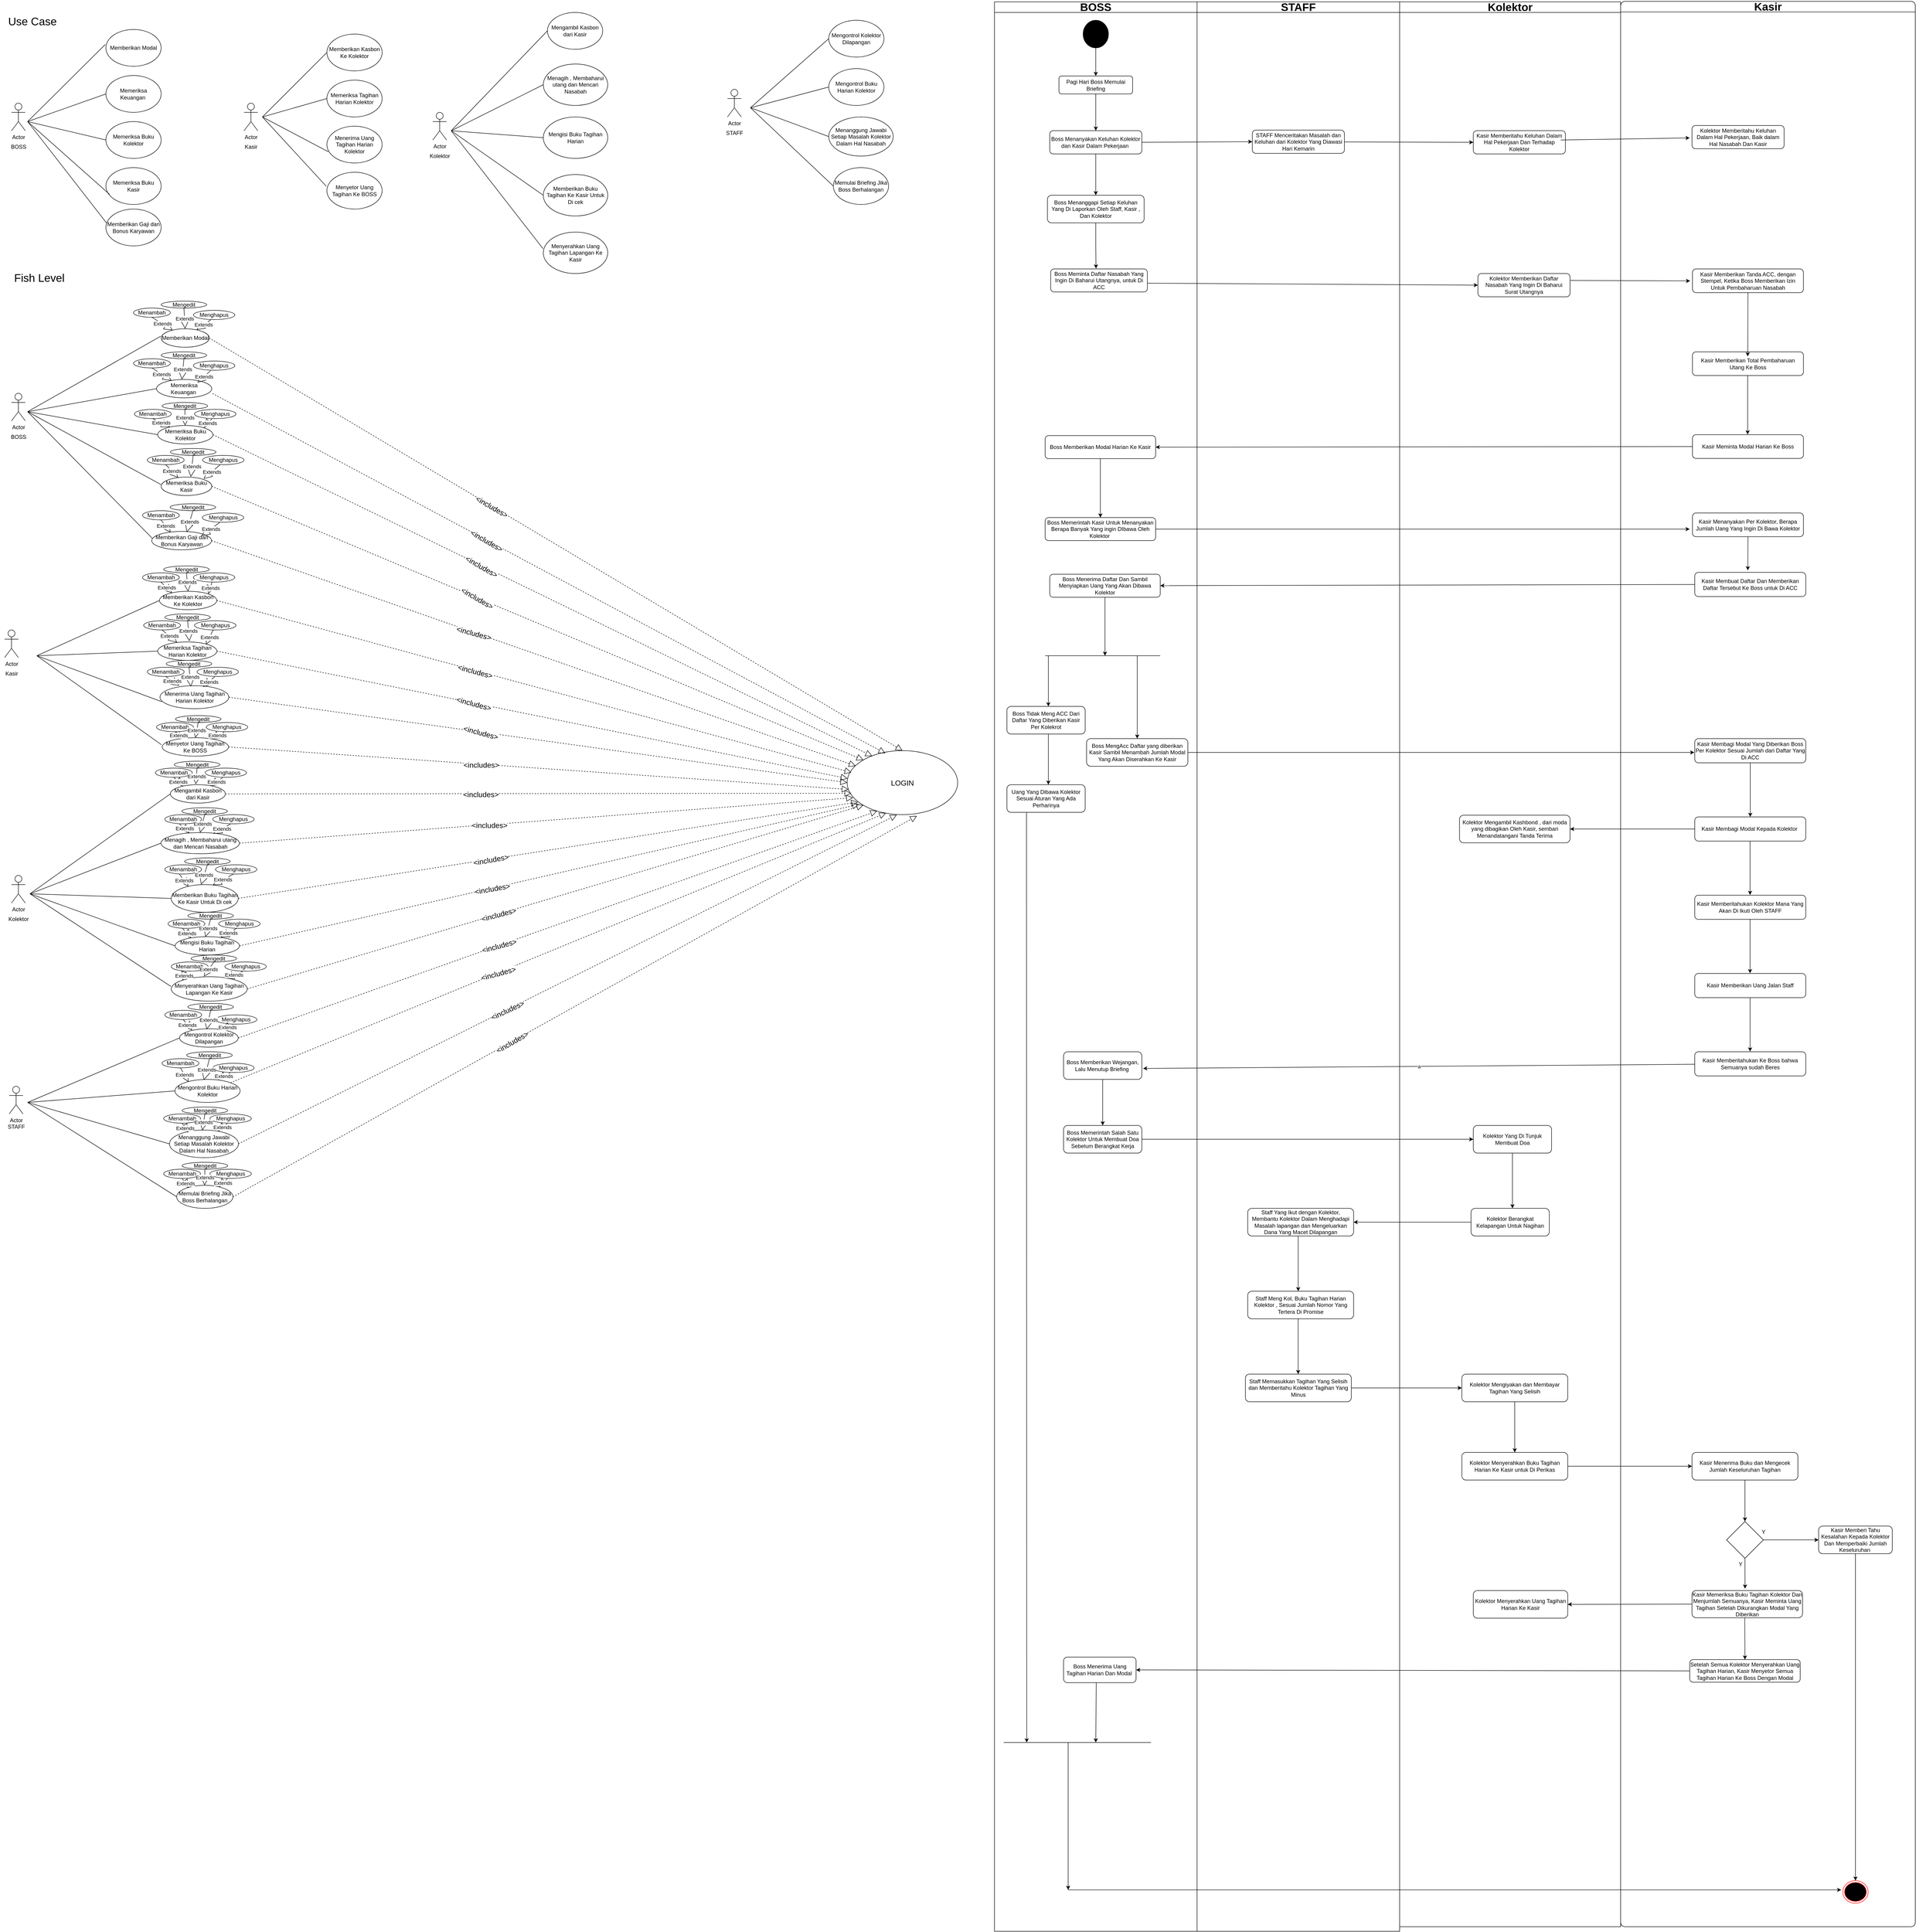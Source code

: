 <mxfile version="21.2.3" type="github">
  <diagram name="Page-1" id="ubmwu6Pek4q7jAlciyD4">
    <mxGraphModel dx="3870" dy="1605" grid="1" gridSize="10" guides="1" tooltips="1" connect="1" arrows="1" fold="1" page="1" pageScale="1" pageWidth="850" pageHeight="1100" math="0" shadow="0">
      <root>
        <mxCell id="0" />
        <mxCell id="1" parent="0" />
        <mxCell id="V_F24EzPlMZrGyo3fj2X-1" value="Actor" style="shape=umlActor;verticalLabelPosition=bottom;verticalAlign=top;html=1;outlineConnect=0;" parent="1" vertex="1">
          <mxGeometry x="-675" y="240" width="30" height="60" as="geometry" />
        </mxCell>
        <mxCell id="V_F24EzPlMZrGyo3fj2X-2" value="BOSS" style="text;html=1;align=center;verticalAlign=middle;resizable=0;points=[];autosize=1;strokeColor=none;fillColor=none;" parent="1" vertex="1">
          <mxGeometry x="-690" y="320" width="60" height="30" as="geometry" />
        </mxCell>
        <mxCell id="V_F24EzPlMZrGyo3fj2X-3" value="Memberikan Modal" style="ellipse;whiteSpace=wrap;html=1;" parent="1" vertex="1">
          <mxGeometry x="-470" y="80" width="120" height="80" as="geometry" />
        </mxCell>
        <mxCell id="V_F24EzPlMZrGyo3fj2X-4" value="Memeriksa Keuangan&amp;nbsp;" style="ellipse;whiteSpace=wrap;html=1;" parent="1" vertex="1">
          <mxGeometry x="-470" y="180" width="120" height="80" as="geometry" />
        </mxCell>
        <mxCell id="V_F24EzPlMZrGyo3fj2X-5" value="Memeriksa Buku Kolektor" style="ellipse;whiteSpace=wrap;html=1;" parent="1" vertex="1">
          <mxGeometry x="-470" y="280" width="120" height="80" as="geometry" />
        </mxCell>
        <mxCell id="V_F24EzPlMZrGyo3fj2X-6" value="Memeriksa Buku Kasir" style="ellipse;whiteSpace=wrap;html=1;" parent="1" vertex="1">
          <mxGeometry x="-470" y="380" width="120" height="80" as="geometry" />
        </mxCell>
        <mxCell id="V_F24EzPlMZrGyo3fj2X-7" value="Memberikan Gaji dan Bonus Karyawan" style="ellipse;whiteSpace=wrap;html=1;" parent="1" vertex="1">
          <mxGeometry x="-470" y="470" width="120" height="80" as="geometry" />
        </mxCell>
        <mxCell id="V_F24EzPlMZrGyo3fj2X-8" value="" style="endArrow=none;html=1;rounded=0;exitX=-0.011;exitY=0.408;exitDx=0;exitDy=0;exitPerimeter=0;" parent="1" source="V_F24EzPlMZrGyo3fj2X-3" edge="1">
          <mxGeometry width="50" height="50" relative="1" as="geometry">
            <mxPoint x="-441" y="380" as="sourcePoint" />
            <mxPoint x="-640" y="280" as="targetPoint" />
          </mxGeometry>
        </mxCell>
        <mxCell id="V_F24EzPlMZrGyo3fj2X-9" value="" style="endArrow=none;html=1;rounded=0;exitX=0;exitY=0.5;exitDx=0;exitDy=0;" parent="1" source="V_F24EzPlMZrGyo3fj2X-4" edge="1">
          <mxGeometry width="50" height="50" relative="1" as="geometry">
            <mxPoint x="-461" y="123" as="sourcePoint" />
            <mxPoint x="-640" y="280" as="targetPoint" />
          </mxGeometry>
        </mxCell>
        <mxCell id="V_F24EzPlMZrGyo3fj2X-10" value="" style="endArrow=none;html=1;rounded=0;exitX=0;exitY=0.5;exitDx=0;exitDy=0;" parent="1" source="V_F24EzPlMZrGyo3fj2X-5" edge="1">
          <mxGeometry width="50" height="50" relative="1" as="geometry">
            <mxPoint x="-460" y="230" as="sourcePoint" />
            <mxPoint x="-640" y="280" as="targetPoint" />
          </mxGeometry>
        </mxCell>
        <mxCell id="V_F24EzPlMZrGyo3fj2X-11" value="" style="endArrow=none;html=1;rounded=0;exitX=0.063;exitY=0.72;exitDx=0;exitDy=0;exitPerimeter=0;" parent="1" source="V_F24EzPlMZrGyo3fj2X-6" edge="1">
          <mxGeometry width="50" height="50" relative="1" as="geometry">
            <mxPoint x="-460" y="330" as="sourcePoint" />
            <mxPoint x="-640" y="280" as="targetPoint" />
          </mxGeometry>
        </mxCell>
        <mxCell id="V_F24EzPlMZrGyo3fj2X-12" value="" style="endArrow=none;html=1;rounded=0;exitX=0.011;exitY=0.376;exitDx=0;exitDy=0;exitPerimeter=0;" parent="1" source="V_F24EzPlMZrGyo3fj2X-7" edge="1">
          <mxGeometry width="50" height="50" relative="1" as="geometry">
            <mxPoint x="-465" y="432" as="sourcePoint" />
            <mxPoint x="-640" y="280" as="targetPoint" />
          </mxGeometry>
        </mxCell>
        <mxCell id="V_F24EzPlMZrGyo3fj2X-13" value="Actor" style="shape=umlActor;verticalLabelPosition=bottom;verticalAlign=top;html=1;outlineConnect=0;" parent="1" vertex="1">
          <mxGeometry x="-170" y="240" width="30" height="60" as="geometry" />
        </mxCell>
        <mxCell id="V_F24EzPlMZrGyo3fj2X-14" value="Kasir" style="text;html=1;align=center;verticalAlign=middle;resizable=0;points=[];autosize=1;strokeColor=none;fillColor=none;" parent="1" vertex="1">
          <mxGeometry x="-180" y="320" width="50" height="30" as="geometry" />
        </mxCell>
        <mxCell id="V_F24EzPlMZrGyo3fj2X-15" value="Memberikan Kasbon Ke Kolektor" style="ellipse;whiteSpace=wrap;html=1;" parent="1" vertex="1">
          <mxGeometry x="10" y="90" width="120" height="80" as="geometry" />
        </mxCell>
        <mxCell id="V_F24EzPlMZrGyo3fj2X-16" value="Memeriksa Tagihan Harian Kolektor" style="ellipse;whiteSpace=wrap;html=1;" parent="1" vertex="1">
          <mxGeometry x="10" y="190" width="120" height="80" as="geometry" />
        </mxCell>
        <mxCell id="V_F24EzPlMZrGyo3fj2X-17" value="Menerima Uang Tagihan Harian Kolektor" style="ellipse;whiteSpace=wrap;html=1;" parent="1" vertex="1">
          <mxGeometry x="10" y="290" width="120" height="80" as="geometry" />
        </mxCell>
        <mxCell id="V_F24EzPlMZrGyo3fj2X-18" value="Menyetor Uang Tagihan Ke BOSS" style="ellipse;whiteSpace=wrap;html=1;" parent="1" vertex="1">
          <mxGeometry x="10" y="390" width="120" height="80" as="geometry" />
        </mxCell>
        <mxCell id="V_F24EzPlMZrGyo3fj2X-19" value="" style="endArrow=none;html=1;rounded=0;exitX=0;exitY=0.5;exitDx=0;exitDy=0;" parent="1" source="V_F24EzPlMZrGyo3fj2X-15" edge="1">
          <mxGeometry width="50" height="50" relative="1" as="geometry">
            <mxPoint x="-431" y="133" as="sourcePoint" />
            <mxPoint x="-130" y="270" as="targetPoint" />
          </mxGeometry>
        </mxCell>
        <mxCell id="V_F24EzPlMZrGyo3fj2X-20" value="" style="endArrow=none;html=1;rounded=0;exitX=0;exitY=0.5;exitDx=0;exitDy=0;" parent="1" source="V_F24EzPlMZrGyo3fj2X-16" edge="1">
          <mxGeometry width="50" height="50" relative="1" as="geometry">
            <mxPoint x="20" y="140" as="sourcePoint" />
            <mxPoint x="-130" y="270" as="targetPoint" />
          </mxGeometry>
        </mxCell>
        <mxCell id="V_F24EzPlMZrGyo3fj2X-21" value="" style="endArrow=none;html=1;rounded=0;exitX=0.026;exitY=0.695;exitDx=0;exitDy=0;exitPerimeter=0;" parent="1" source="V_F24EzPlMZrGyo3fj2X-17" edge="1">
          <mxGeometry width="50" height="50" relative="1" as="geometry">
            <mxPoint x="20" y="240" as="sourcePoint" />
            <mxPoint x="-130" y="270" as="targetPoint" />
          </mxGeometry>
        </mxCell>
        <mxCell id="V_F24EzPlMZrGyo3fj2X-22" value="" style="endArrow=none;html=1;rounded=0;exitX=-0.011;exitY=0.382;exitDx=0;exitDy=0;exitPerimeter=0;" parent="1" source="V_F24EzPlMZrGyo3fj2X-18" edge="1">
          <mxGeometry width="50" height="50" relative="1" as="geometry">
            <mxPoint x="23" y="356" as="sourcePoint" />
            <mxPoint x="-130" y="270" as="targetPoint" />
          </mxGeometry>
        </mxCell>
        <mxCell id="V_F24EzPlMZrGyo3fj2X-23" value="Actor" style="shape=umlActor;verticalLabelPosition=bottom;verticalAlign=top;html=1;outlineConnect=0;" parent="1" vertex="1">
          <mxGeometry x="240" y="260" width="30" height="60" as="geometry" />
        </mxCell>
        <mxCell id="V_F24EzPlMZrGyo3fj2X-24" value="Kolektor" style="text;html=1;align=center;verticalAlign=middle;resizable=0;points=[];autosize=1;strokeColor=none;fillColor=none;" parent="1" vertex="1">
          <mxGeometry x="220" y="340" width="70" height="30" as="geometry" />
        </mxCell>
        <mxCell id="V_F24EzPlMZrGyo3fj2X-25" value="Mengambil Kasbon dari Kasir" style="ellipse;whiteSpace=wrap;html=1;" parent="1" vertex="1">
          <mxGeometry x="489" y="43" width="120" height="80" as="geometry" />
        </mxCell>
        <mxCell id="V_F24EzPlMZrGyo3fj2X-26" value="Menagih , Membaharui utang dan Mencari Nasabah" style="ellipse;whiteSpace=wrap;html=1;" parent="1" vertex="1">
          <mxGeometry x="480" y="155" width="140" height="90" as="geometry" />
        </mxCell>
        <mxCell id="V_F24EzPlMZrGyo3fj2X-27" value="Mengisi Buku Tagihan Harian" style="ellipse;whiteSpace=wrap;html=1;" parent="1" vertex="1">
          <mxGeometry x="480" y="270" width="140" height="90" as="geometry" />
        </mxCell>
        <mxCell id="V_F24EzPlMZrGyo3fj2X-28" value="Memberikan Buku Tagihan Ke Kasir Untuk Di cek" style="ellipse;whiteSpace=wrap;html=1;" parent="1" vertex="1">
          <mxGeometry x="480" y="395" width="140" height="90" as="geometry" />
        </mxCell>
        <mxCell id="V_F24EzPlMZrGyo3fj2X-29" value="Menyerahkan Uang Tagihan Lapangan Ke Kasir" style="ellipse;whiteSpace=wrap;html=1;" parent="1" vertex="1">
          <mxGeometry x="480" y="520" width="140" height="90" as="geometry" />
        </mxCell>
        <mxCell id="V_F24EzPlMZrGyo3fj2X-30" value="" style="endArrow=none;html=1;rounded=0;entryX=0;entryY=0.5;entryDx=0;entryDy=0;" parent="1" target="V_F24EzPlMZrGyo3fj2X-25" edge="1">
          <mxGeometry width="50" height="50" relative="1" as="geometry">
            <mxPoint x="280" y="300" as="sourcePoint" />
            <mxPoint x="620" y="290" as="targetPoint" />
          </mxGeometry>
        </mxCell>
        <mxCell id="V_F24EzPlMZrGyo3fj2X-31" value="" style="endArrow=none;html=1;rounded=0;entryX=0;entryY=0.5;entryDx=0;entryDy=0;" parent="1" target="V_F24EzPlMZrGyo3fj2X-26" edge="1">
          <mxGeometry width="50" height="50" relative="1" as="geometry">
            <mxPoint x="280" y="300" as="sourcePoint" />
            <mxPoint x="490" y="90" as="targetPoint" />
          </mxGeometry>
        </mxCell>
        <mxCell id="V_F24EzPlMZrGyo3fj2X-32" value="" style="endArrow=none;html=1;rounded=0;entryX=0;entryY=0.5;entryDx=0;entryDy=0;" parent="1" target="V_F24EzPlMZrGyo3fj2X-27" edge="1">
          <mxGeometry width="50" height="50" relative="1" as="geometry">
            <mxPoint x="280" y="300" as="sourcePoint" />
            <mxPoint x="490" y="210" as="targetPoint" />
          </mxGeometry>
        </mxCell>
        <mxCell id="V_F24EzPlMZrGyo3fj2X-33" value="" style="endArrow=none;html=1;rounded=0;entryX=0;entryY=0.5;entryDx=0;entryDy=0;" parent="1" target="V_F24EzPlMZrGyo3fj2X-28" edge="1">
          <mxGeometry width="50" height="50" relative="1" as="geometry">
            <mxPoint x="280" y="300" as="sourcePoint" />
            <mxPoint x="490" y="325" as="targetPoint" />
          </mxGeometry>
        </mxCell>
        <mxCell id="V_F24EzPlMZrGyo3fj2X-34" value="" style="endArrow=none;html=1;rounded=0;entryX=-0.005;entryY=0.398;entryDx=0;entryDy=0;entryPerimeter=0;" parent="1" target="V_F24EzPlMZrGyo3fj2X-29" edge="1">
          <mxGeometry width="50" height="50" relative="1" as="geometry">
            <mxPoint x="280" y="300" as="sourcePoint" />
            <mxPoint x="490" y="450" as="targetPoint" />
          </mxGeometry>
        </mxCell>
        <mxCell id="V_F24EzPlMZrGyo3fj2X-35" value="&lt;font style=&quot;font-size: 24px;&quot;&gt;Use Case&lt;/font&gt;" style="text;html=1;align=center;verticalAlign=middle;resizable=0;points=[];autosize=1;strokeColor=none;fillColor=none;" parent="1" vertex="1">
          <mxGeometry x="-695" y="43" width="130" height="40" as="geometry" />
        </mxCell>
        <mxCell id="V_F24EzPlMZrGyo3fj2X-36" value="&lt;font style=&quot;font-size: 24px;&quot;&gt;Fish Level&lt;/font&gt;" style="text;html=1;align=center;verticalAlign=middle;resizable=0;points=[];autosize=1;strokeColor=none;fillColor=none;" parent="1" vertex="1">
          <mxGeometry x="-680" y="600" width="130" height="40" as="geometry" />
        </mxCell>
        <mxCell id="V_F24EzPlMZrGyo3fj2X-37" value="Actor" style="shape=umlActor;verticalLabelPosition=bottom;verticalAlign=top;html=1;outlineConnect=0;" parent="1" vertex="1">
          <mxGeometry x="-675" y="870" width="30" height="60" as="geometry" />
        </mxCell>
        <mxCell id="V_F24EzPlMZrGyo3fj2X-38" value="BOSS" style="text;html=1;align=center;verticalAlign=middle;resizable=0;points=[];autosize=1;strokeColor=none;fillColor=none;" parent="1" vertex="1">
          <mxGeometry x="-690" y="950" width="60" height="30" as="geometry" />
        </mxCell>
        <mxCell id="V_F24EzPlMZrGyo3fj2X-39" value="Memeriksa Keuangan&amp;nbsp;" style="ellipse;whiteSpace=wrap;html=1;" parent="1" vertex="1">
          <mxGeometry x="-360" y="840" width="120" height="40" as="geometry" />
        </mxCell>
        <mxCell id="V_F24EzPlMZrGyo3fj2X-40" value="Memeriksa Buku Kolektor" style="ellipse;whiteSpace=wrap;html=1;" parent="1" vertex="1">
          <mxGeometry x="-357.5" y="940" width="120" height="40" as="geometry" />
        </mxCell>
        <mxCell id="V_F24EzPlMZrGyo3fj2X-41" value="Memeriksa Buku Kasir" style="ellipse;whiteSpace=wrap;html=1;" parent="1" vertex="1">
          <mxGeometry x="-350" y="1052" width="110" height="40" as="geometry" />
        </mxCell>
        <mxCell id="V_F24EzPlMZrGyo3fj2X-42" value="Memberikan Gaji dan Bonus Karyawan" style="ellipse;whiteSpace=wrap;html=1;" parent="1" vertex="1">
          <mxGeometry x="-370.5" y="1170" width="130" height="40" as="geometry" />
        </mxCell>
        <mxCell id="V_F24EzPlMZrGyo3fj2X-43" value="" style="endArrow=none;html=1;rounded=0;exitX=-0.011;exitY=0.408;exitDx=0;exitDy=0;exitPerimeter=0;" parent="1" source="V_F24EzPlMZrGyo3fj2X-48" edge="1">
          <mxGeometry width="50" height="50" relative="1" as="geometry">
            <mxPoint x="-441" y="1010" as="sourcePoint" />
            <mxPoint x="-640" y="910" as="targetPoint" />
          </mxGeometry>
        </mxCell>
        <mxCell id="V_F24EzPlMZrGyo3fj2X-44" value="" style="endArrow=none;html=1;rounded=0;exitX=0;exitY=0.5;exitDx=0;exitDy=0;" parent="1" source="V_F24EzPlMZrGyo3fj2X-39" edge="1">
          <mxGeometry width="50" height="50" relative="1" as="geometry">
            <mxPoint x="-461" y="753" as="sourcePoint" />
            <mxPoint x="-640" y="910" as="targetPoint" />
          </mxGeometry>
        </mxCell>
        <mxCell id="V_F24EzPlMZrGyo3fj2X-45" value="" style="endArrow=none;html=1;rounded=0;exitX=0;exitY=0.5;exitDx=0;exitDy=0;" parent="1" source="V_F24EzPlMZrGyo3fj2X-40" edge="1">
          <mxGeometry width="50" height="50" relative="1" as="geometry">
            <mxPoint x="-460" y="860" as="sourcePoint" />
            <mxPoint x="-640" y="910" as="targetPoint" />
          </mxGeometry>
        </mxCell>
        <mxCell id="V_F24EzPlMZrGyo3fj2X-46" value="" style="endArrow=none;html=1;rounded=0;exitX=-0.005;exitY=0.404;exitDx=0;exitDy=0;exitPerimeter=0;" parent="1" source="V_F24EzPlMZrGyo3fj2X-41" edge="1">
          <mxGeometry width="50" height="50" relative="1" as="geometry">
            <mxPoint x="-460" y="960" as="sourcePoint" />
            <mxPoint x="-640" y="910" as="targetPoint" />
          </mxGeometry>
        </mxCell>
        <mxCell id="V_F24EzPlMZrGyo3fj2X-47" value="" style="endArrow=none;html=1;rounded=0;exitX=0.011;exitY=0.376;exitDx=0;exitDy=0;exitPerimeter=0;" parent="1" source="V_F24EzPlMZrGyo3fj2X-42" edge="1">
          <mxGeometry width="50" height="50" relative="1" as="geometry">
            <mxPoint x="-465" y="1062" as="sourcePoint" />
            <mxPoint x="-640" y="910" as="targetPoint" />
          </mxGeometry>
        </mxCell>
        <mxCell id="V_F24EzPlMZrGyo3fj2X-48" value="Memberikan Modal" style="ellipse;whiteSpace=wrap;html=1;" parent="1" vertex="1">
          <mxGeometry x="-350" y="730" width="104.5" height="40" as="geometry" />
        </mxCell>
        <mxCell id="V_F24EzPlMZrGyo3fj2X-49" value="Extends" style="endArrow=block;endSize=16;endFill=0;html=1;rounded=0;exitX=0.5;exitY=1;exitDx=0;exitDy=0;" parent="1" source="V_F24EzPlMZrGyo3fj2X-52" edge="1" target="V_F24EzPlMZrGyo3fj2X-48">
          <mxGeometry width="160" relative="1" as="geometry">
            <mxPoint x="118" y="1180" as="sourcePoint" />
            <mxPoint x="-348" y="734" as="targetPoint" />
          </mxGeometry>
        </mxCell>
        <mxCell id="V_F24EzPlMZrGyo3fj2X-50" value="Mengedit" style="ellipse;whiteSpace=wrap;html=1;" parent="1" vertex="1">
          <mxGeometry x="-350" y="670" width="99" height="15" as="geometry" />
        </mxCell>
        <mxCell id="V_F24EzPlMZrGyo3fj2X-51" value="Menghapus" style="ellipse;whiteSpace=wrap;html=1;" parent="1" vertex="1">
          <mxGeometry x="-280" y="690" width="90" height="20" as="geometry" />
        </mxCell>
        <mxCell id="V_F24EzPlMZrGyo3fj2X-52" value="Menambah" style="ellipse;whiteSpace=wrap;html=1;" parent="1" vertex="1">
          <mxGeometry x="-410" y="685" width="80" height="20" as="geometry" />
        </mxCell>
        <mxCell id="V_F24EzPlMZrGyo3fj2X-53" value="Extends" style="endArrow=block;endSize=16;endFill=0;html=1;rounded=0;exitX=0.5;exitY=1;exitDx=0;exitDy=0;entryX=0.5;entryY=0;entryDx=0;entryDy=0;" parent="1" source="V_F24EzPlMZrGyo3fj2X-50" edge="1" target="V_F24EzPlMZrGyo3fj2X-48">
          <mxGeometry x="0.015" width="160" relative="1" as="geometry">
            <mxPoint x="-270" y="625" as="sourcePoint" />
            <mxPoint x="-295.25" y="729" as="targetPoint" />
            <mxPoint as="offset" />
          </mxGeometry>
        </mxCell>
        <mxCell id="V_F24EzPlMZrGyo3fj2X-54" value="Extends" style="endArrow=block;endSize=16;endFill=0;html=1;rounded=0;exitX=0.42;exitY=1.022;exitDx=0;exitDy=0;exitPerimeter=0;" parent="1" source="V_F24EzPlMZrGyo3fj2X-51" edge="1" target="V_F24EzPlMZrGyo3fj2X-48">
          <mxGeometry width="160" relative="1" as="geometry">
            <mxPoint x="-215.0" y="705" as="sourcePoint" />
            <mxPoint x="-246.25" y="731" as="targetPoint" />
          </mxGeometry>
        </mxCell>
        <mxCell id="F44c-kOGHu8RSJYAFivu-8" value="Extends" style="endArrow=block;endSize=16;endFill=0;html=1;rounded=0;exitX=0.5;exitY=1;exitDx=0;exitDy=0;" edge="1" parent="1" target="V_F24EzPlMZrGyo3fj2X-39">
          <mxGeometry width="160" relative="1" as="geometry">
            <mxPoint x="-370" y="815" as="sourcePoint" />
            <mxPoint x="-338" y="847" as="targetPoint" />
          </mxGeometry>
        </mxCell>
        <mxCell id="F44c-kOGHu8RSJYAFivu-9" value="Mengedit" style="ellipse;whiteSpace=wrap;html=1;" vertex="1" parent="1">
          <mxGeometry x="-350" y="780" width="99" height="15" as="geometry" />
        </mxCell>
        <mxCell id="F44c-kOGHu8RSJYAFivu-10" value="Menghapus" style="ellipse;whiteSpace=wrap;html=1;" vertex="1" parent="1">
          <mxGeometry x="-280" y="800" width="90" height="20" as="geometry" />
        </mxCell>
        <mxCell id="F44c-kOGHu8RSJYAFivu-11" value="Menambah" style="ellipse;whiteSpace=wrap;html=1;" vertex="1" parent="1">
          <mxGeometry x="-410" y="795" width="80" height="20" as="geometry" />
        </mxCell>
        <mxCell id="F44c-kOGHu8RSJYAFivu-12" value="Extends" style="endArrow=block;endSize=16;endFill=0;html=1;rounded=0;exitX=0.5;exitY=1;exitDx=0;exitDy=0;entryX=0.5;entryY=0;entryDx=0;entryDy=0;" edge="1" source="F44c-kOGHu8RSJYAFivu-9" parent="1">
          <mxGeometry x="0.015" width="160" relative="1" as="geometry">
            <mxPoint x="-270" y="735" as="sourcePoint" />
            <mxPoint x="-305" y="840" as="targetPoint" />
            <mxPoint as="offset" />
          </mxGeometry>
        </mxCell>
        <mxCell id="F44c-kOGHu8RSJYAFivu-13" value="Extends" style="endArrow=block;endSize=16;endFill=0;html=1;rounded=0;exitX=0.42;exitY=1.022;exitDx=0;exitDy=0;exitPerimeter=0;" edge="1" source="F44c-kOGHu8RSJYAFivu-10" parent="1">
          <mxGeometry width="160" relative="1" as="geometry">
            <mxPoint x="-215.0" y="815" as="sourcePoint" />
            <mxPoint x="-271" y="847" as="targetPoint" />
          </mxGeometry>
        </mxCell>
        <mxCell id="F44c-kOGHu8RSJYAFivu-16" value="Extends" style="endArrow=block;endSize=16;endFill=0;html=1;rounded=0;exitX=0.5;exitY=1;exitDx=0;exitDy=0;" edge="1" source="F44c-kOGHu8RSJYAFivu-19" parent="1" target="V_F24EzPlMZrGyo3fj2X-40">
          <mxGeometry width="160" relative="1" as="geometry">
            <mxPoint x="120" y="1400" as="sourcePoint" />
            <mxPoint x="-347.5" y="960" as="targetPoint" />
          </mxGeometry>
        </mxCell>
        <mxCell id="F44c-kOGHu8RSJYAFivu-17" value="Mengedit" style="ellipse;whiteSpace=wrap;html=1;" vertex="1" parent="1">
          <mxGeometry x="-348" y="890" width="99" height="15" as="geometry" />
        </mxCell>
        <mxCell id="F44c-kOGHu8RSJYAFivu-18" value="Menghapus" style="ellipse;whiteSpace=wrap;html=1;" vertex="1" parent="1">
          <mxGeometry x="-277.5" y="905" width="90" height="20" as="geometry" />
        </mxCell>
        <mxCell id="F44c-kOGHu8RSJYAFivu-19" value="Menambah" style="ellipse;whiteSpace=wrap;html=1;" vertex="1" parent="1">
          <mxGeometry x="-408" y="905" width="80" height="20" as="geometry" />
        </mxCell>
        <mxCell id="F44c-kOGHu8RSJYAFivu-20" value="Extends" style="endArrow=block;endSize=16;endFill=0;html=1;rounded=0;exitX=0.5;exitY=1;exitDx=0;exitDy=0;" edge="1" source="F44c-kOGHu8RSJYAFivu-17" parent="1" target="V_F24EzPlMZrGyo3fj2X-40">
          <mxGeometry x="0.015" width="160" relative="1" as="geometry">
            <mxPoint x="-268" y="845" as="sourcePoint" />
            <mxPoint x="-303" y="950" as="targetPoint" />
            <mxPoint as="offset" />
          </mxGeometry>
        </mxCell>
        <mxCell id="F44c-kOGHu8RSJYAFivu-21" value="Extends" style="endArrow=block;endSize=16;endFill=0;html=1;rounded=0;exitX=0.42;exitY=1.022;exitDx=0;exitDy=0;exitPerimeter=0;entryX=0.834;entryY=0.115;entryDx=0;entryDy=0;entryPerimeter=0;" edge="1" source="F44c-kOGHu8RSJYAFivu-18" parent="1" target="V_F24EzPlMZrGyo3fj2X-40">
          <mxGeometry width="160" relative="1" as="geometry">
            <mxPoint x="-213.0" y="925" as="sourcePoint" />
            <mxPoint x="-269" y="957" as="targetPoint" />
          </mxGeometry>
        </mxCell>
        <mxCell id="F44c-kOGHu8RSJYAFivu-22" value="Extends" style="endArrow=block;endSize=16;endFill=0;html=1;rounded=0;exitX=0.5;exitY=1;exitDx=0;exitDy=0;" edge="1" source="F44c-kOGHu8RSJYAFivu-25" parent="1" target="V_F24EzPlMZrGyo3fj2X-41">
          <mxGeometry width="160" relative="1" as="geometry">
            <mxPoint x="138" y="1495" as="sourcePoint" />
            <mxPoint x="-318" y="1052" as="targetPoint" />
          </mxGeometry>
        </mxCell>
        <mxCell id="F44c-kOGHu8RSJYAFivu-23" value="Mengedit" style="ellipse;whiteSpace=wrap;html=1;" vertex="1" parent="1">
          <mxGeometry x="-330" y="990" width="99" height="15" as="geometry" />
        </mxCell>
        <mxCell id="F44c-kOGHu8RSJYAFivu-24" value="Menghapus" style="ellipse;whiteSpace=wrap;html=1;" vertex="1" parent="1">
          <mxGeometry x="-260" y="1005" width="90" height="20" as="geometry" />
        </mxCell>
        <mxCell id="F44c-kOGHu8RSJYAFivu-25" value="Menambah" style="ellipse;whiteSpace=wrap;html=1;" vertex="1" parent="1">
          <mxGeometry x="-380" y="1005" width="80" height="20" as="geometry" />
        </mxCell>
        <mxCell id="F44c-kOGHu8RSJYAFivu-26" value="Extends" style="endArrow=block;endSize=16;endFill=0;html=1;rounded=0;exitX=0.5;exitY=1;exitDx=0;exitDy=0;entryX=0.585;entryY=-0.012;entryDx=0;entryDy=0;entryPerimeter=0;" edge="1" source="F44c-kOGHu8RSJYAFivu-23" parent="1" target="V_F24EzPlMZrGyo3fj2X-41">
          <mxGeometry x="0.015" width="160" relative="1" as="geometry">
            <mxPoint x="-250" y="940" as="sourcePoint" />
            <mxPoint x="-285" y="1045" as="targetPoint" />
            <mxPoint as="offset" />
          </mxGeometry>
        </mxCell>
        <mxCell id="F44c-kOGHu8RSJYAFivu-27" value="Extends" style="endArrow=block;endSize=16;endFill=0;html=1;rounded=0;exitX=0.42;exitY=1.022;exitDx=0;exitDy=0;exitPerimeter=0;entryX=0.84;entryY=0.095;entryDx=0;entryDy=0;entryPerimeter=0;" edge="1" source="F44c-kOGHu8RSJYAFivu-24" parent="1" target="V_F24EzPlMZrGyo3fj2X-41">
          <mxGeometry width="160" relative="1" as="geometry">
            <mxPoint x="-195.0" y="1020" as="sourcePoint" />
            <mxPoint x="-251" y="1052" as="targetPoint" />
          </mxGeometry>
        </mxCell>
        <mxCell id="F44c-kOGHu8RSJYAFivu-28" value="Extends" style="endArrow=block;endSize=16;endFill=0;html=1;rounded=0;exitX=0.5;exitY=1;exitDx=0;exitDy=0;entryX=0.317;entryY=0.05;entryDx=0;entryDy=0;entryPerimeter=0;" edge="1" source="F44c-kOGHu8RSJYAFivu-31" parent="1" target="V_F24EzPlMZrGyo3fj2X-42">
          <mxGeometry width="160" relative="1" as="geometry">
            <mxPoint x="137.5" y="1620" as="sourcePoint" />
            <mxPoint x="-318.5" y="1177" as="targetPoint" />
          </mxGeometry>
        </mxCell>
        <mxCell id="F44c-kOGHu8RSJYAFivu-29" value="Mengedit" style="ellipse;whiteSpace=wrap;html=1;" vertex="1" parent="1">
          <mxGeometry x="-330.5" y="1110" width="99" height="15" as="geometry" />
        </mxCell>
        <mxCell id="F44c-kOGHu8RSJYAFivu-30" value="Menghapus" style="ellipse;whiteSpace=wrap;html=1;" vertex="1" parent="1">
          <mxGeometry x="-260.5" y="1130" width="90" height="20" as="geometry" />
        </mxCell>
        <mxCell id="F44c-kOGHu8RSJYAFivu-31" value="Menambah" style="ellipse;whiteSpace=wrap;html=1;" vertex="1" parent="1">
          <mxGeometry x="-390.5" y="1125" width="80" height="20" as="geometry" />
        </mxCell>
        <mxCell id="F44c-kOGHu8RSJYAFivu-32" value="Extends" style="endArrow=block;endSize=16;endFill=0;html=1;rounded=0;exitX=0.5;exitY=1;exitDx=0;exitDy=0;entryX=0.585;entryY=0.041;entryDx=0;entryDy=0;entryPerimeter=0;" edge="1" source="F44c-kOGHu8RSJYAFivu-29" parent="1" target="V_F24EzPlMZrGyo3fj2X-42">
          <mxGeometry x="0.015" width="160" relative="1" as="geometry">
            <mxPoint x="-250.5" y="1065" as="sourcePoint" />
            <mxPoint x="-285.5" y="1170" as="targetPoint" />
            <mxPoint as="offset" />
          </mxGeometry>
        </mxCell>
        <mxCell id="F44c-kOGHu8RSJYAFivu-33" value="Extends" style="endArrow=block;endSize=16;endFill=0;html=1;rounded=0;exitX=0.42;exitY=1.022;exitDx=0;exitDy=0;exitPerimeter=0;entryX=0.833;entryY=0.25;entryDx=0;entryDy=0;entryPerimeter=0;" edge="1" source="F44c-kOGHu8RSJYAFivu-30" parent="1" target="V_F24EzPlMZrGyo3fj2X-42">
          <mxGeometry width="160" relative="1" as="geometry">
            <mxPoint x="-195.5" y="1145" as="sourcePoint" />
            <mxPoint x="-251.5" y="1177" as="targetPoint" />
          </mxGeometry>
        </mxCell>
        <mxCell id="F44c-kOGHu8RSJYAFivu-34" value="Actor" style="shape=umlActor;verticalLabelPosition=bottom;verticalAlign=top;html=1;outlineConnect=0;" vertex="1" parent="1">
          <mxGeometry x="-690" y="1384" width="30" height="60" as="geometry" />
        </mxCell>
        <mxCell id="F44c-kOGHu8RSJYAFivu-35" value="Kasir" style="text;html=1;align=center;verticalAlign=middle;resizable=0;points=[];autosize=1;strokeColor=none;fillColor=none;" vertex="1" parent="1">
          <mxGeometry x="-700" y="1464" width="50" height="30" as="geometry" />
        </mxCell>
        <mxCell id="F44c-kOGHu8RSJYAFivu-36" value="Memberikan Kasbon Ke Kolektor" style="ellipse;whiteSpace=wrap;html=1;" vertex="1" parent="1">
          <mxGeometry x="-353.75" y="1300" width="124.5" height="40" as="geometry" />
        </mxCell>
        <mxCell id="F44c-kOGHu8RSJYAFivu-37" value="Memeriksa Tagihan Harian Kolektor" style="ellipse;whiteSpace=wrap;html=1;" vertex="1" parent="1">
          <mxGeometry x="-357.5" y="1410" width="128.5" height="40" as="geometry" />
        </mxCell>
        <mxCell id="F44c-kOGHu8RSJYAFivu-38" value="Menerima Uang Tagihan Harian Kolektor" style="ellipse;whiteSpace=wrap;html=1;" vertex="1" parent="1">
          <mxGeometry x="-352.5" y="1505" width="149.5" height="50" as="geometry" />
        </mxCell>
        <mxCell id="F44c-kOGHu8RSJYAFivu-39" value="Menyetor Uang Tagihan Ke BOSS" style="ellipse;whiteSpace=wrap;html=1;" vertex="1" parent="1">
          <mxGeometry x="-347.75" y="1618" width="144.25" height="40" as="geometry" />
        </mxCell>
        <mxCell id="F44c-kOGHu8RSJYAFivu-40" value="" style="endArrow=none;html=1;rounded=0;exitX=0;exitY=0.5;exitDx=0;exitDy=0;" edge="1" source="F44c-kOGHu8RSJYAFivu-36" parent="1">
          <mxGeometry width="50" height="50" relative="1" as="geometry">
            <mxPoint x="-831" y="1293" as="sourcePoint" />
            <mxPoint x="-620" y="1440" as="targetPoint" />
          </mxGeometry>
        </mxCell>
        <mxCell id="F44c-kOGHu8RSJYAFivu-41" value="" style="endArrow=none;html=1;rounded=0;exitX=0;exitY=0.5;exitDx=0;exitDy=0;" edge="1" source="F44c-kOGHu8RSJYAFivu-37" parent="1">
          <mxGeometry width="50" height="50" relative="1" as="geometry">
            <mxPoint x="-380" y="1300" as="sourcePoint" />
            <mxPoint x="-620" y="1440" as="targetPoint" />
          </mxGeometry>
        </mxCell>
        <mxCell id="F44c-kOGHu8RSJYAFivu-42" value="" style="endArrow=none;html=1;rounded=0;exitX=0.026;exitY=0.695;exitDx=0;exitDy=0;exitPerimeter=0;" edge="1" source="F44c-kOGHu8RSJYAFivu-38" parent="1">
          <mxGeometry width="50" height="50" relative="1" as="geometry">
            <mxPoint x="-380" y="1400" as="sourcePoint" />
            <mxPoint x="-620" y="1440" as="targetPoint" />
          </mxGeometry>
        </mxCell>
        <mxCell id="F44c-kOGHu8RSJYAFivu-43" value="" style="endArrow=none;html=1;rounded=0;exitX=-0.011;exitY=0.382;exitDx=0;exitDy=0;exitPerimeter=0;" edge="1" source="F44c-kOGHu8RSJYAFivu-39" parent="1">
          <mxGeometry width="50" height="50" relative="1" as="geometry">
            <mxPoint x="-377" y="1516" as="sourcePoint" />
            <mxPoint x="-620" y="1440" as="targetPoint" />
          </mxGeometry>
        </mxCell>
        <mxCell id="F44c-kOGHu8RSJYAFivu-44" value="Extends" style="endArrow=block;endSize=16;endFill=0;html=1;rounded=0;entryX=0.218;entryY=0.094;entryDx=0;entryDy=0;entryPerimeter=0;exitX=0.5;exitY=1;exitDx=0;exitDy=0;" edge="1" source="F44c-kOGHu8RSJYAFivu-47" parent="1" target="F44c-kOGHu8RSJYAFivu-36">
          <mxGeometry width="160" relative="1" as="geometry">
            <mxPoint x="-360" y="1280" as="sourcePoint" />
            <mxPoint x="-338.5" y="1300" as="targetPoint" />
          </mxGeometry>
        </mxCell>
        <mxCell id="F44c-kOGHu8RSJYAFivu-45" value="Mengedit" style="ellipse;whiteSpace=wrap;html=1;" vertex="1" parent="1">
          <mxGeometry x="-344.5" y="1245" width="99" height="15" as="geometry" />
        </mxCell>
        <mxCell id="F44c-kOGHu8RSJYAFivu-46" value="Menghapus" style="ellipse;whiteSpace=wrap;html=1;" vertex="1" parent="1">
          <mxGeometry x="-280" y="1260" width="90" height="20" as="geometry" />
        </mxCell>
        <mxCell id="F44c-kOGHu8RSJYAFivu-47" value="Menambah" style="ellipse;whiteSpace=wrap;html=1;" vertex="1" parent="1">
          <mxGeometry x="-390.5" y="1260" width="80" height="20" as="geometry" />
        </mxCell>
        <mxCell id="F44c-kOGHu8RSJYAFivu-48" value="Extends" style="endArrow=block;endSize=16;endFill=0;html=1;rounded=0;exitX=0.5;exitY=1;exitDx=0;exitDy=0;entryX=0.5;entryY=0;entryDx=0;entryDy=0;" edge="1" source="F44c-kOGHu8RSJYAFivu-45" parent="1" target="F44c-kOGHu8RSJYAFivu-36">
          <mxGeometry x="0.015" width="160" relative="1" as="geometry">
            <mxPoint x="-260" y="1193" as="sourcePoint" />
            <mxPoint x="-303.5" y="1300" as="targetPoint" />
            <mxPoint as="offset" />
          </mxGeometry>
        </mxCell>
        <mxCell id="F44c-kOGHu8RSJYAFivu-49" value="Extends" style="endArrow=block;endSize=16;endFill=0;html=1;rounded=0;entryX=1;entryY=0;entryDx=0;entryDy=0;exitX=0.452;exitY=0.968;exitDx=0;exitDy=0;exitPerimeter=0;" edge="1" parent="1" source="F44c-kOGHu8RSJYAFivu-46" target="F44c-kOGHu8RSJYAFivu-36">
          <mxGeometry x="0.015" width="160" relative="1" as="geometry">
            <mxPoint x="-230" y="1280" as="sourcePoint" />
            <mxPoint x="-254.5" y="1325" as="targetPoint" />
            <mxPoint as="offset" />
          </mxGeometry>
        </mxCell>
        <mxCell id="F44c-kOGHu8RSJYAFivu-51" value="Extends" style="endArrow=block;endSize=16;endFill=0;html=1;rounded=0;exitX=0.5;exitY=1;exitDx=0;exitDy=0;" edge="1" source="F44c-kOGHu8RSJYAFivu-54" parent="1" target="F44c-kOGHu8RSJYAFivu-37">
          <mxGeometry width="160" relative="1" as="geometry">
            <mxPoint x="-357.5" y="1384" as="sourcePoint" />
            <mxPoint x="-324.5" y="1408" as="targetPoint" />
          </mxGeometry>
        </mxCell>
        <mxCell id="F44c-kOGHu8RSJYAFivu-52" value="Mengedit" style="ellipse;whiteSpace=wrap;html=1;" vertex="1" parent="1">
          <mxGeometry x="-342" y="1349" width="99" height="15" as="geometry" />
        </mxCell>
        <mxCell id="F44c-kOGHu8RSJYAFivu-53" value="Menghapus" style="ellipse;whiteSpace=wrap;html=1;" vertex="1" parent="1">
          <mxGeometry x="-277.5" y="1364" width="90" height="20" as="geometry" />
        </mxCell>
        <mxCell id="F44c-kOGHu8RSJYAFivu-54" value="Menambah" style="ellipse;whiteSpace=wrap;html=1;" vertex="1" parent="1">
          <mxGeometry x="-388" y="1364" width="80" height="20" as="geometry" />
        </mxCell>
        <mxCell id="F44c-kOGHu8RSJYAFivu-55" value="Extends" style="endArrow=block;endSize=16;endFill=0;html=1;rounded=0;exitX=0.5;exitY=1;exitDx=0;exitDy=0;entryX=0.535;entryY=-0.043;entryDx=0;entryDy=0;entryPerimeter=0;" edge="1" source="F44c-kOGHu8RSJYAFivu-52" parent="1" target="F44c-kOGHu8RSJYAFivu-37">
          <mxGeometry x="0.015" width="160" relative="1" as="geometry">
            <mxPoint x="-257.5" y="1297" as="sourcePoint" />
            <mxPoint x="-288.5" y="1404" as="targetPoint" />
            <mxPoint as="offset" />
          </mxGeometry>
        </mxCell>
        <mxCell id="F44c-kOGHu8RSJYAFivu-56" value="Extends" style="endArrow=block;endSize=16;endFill=0;html=1;rounded=0;entryX=0.818;entryY=0.136;entryDx=0;entryDy=0;exitX=0.452;exitY=0.968;exitDx=0;exitDy=0;exitPerimeter=0;entryPerimeter=0;" edge="1" source="F44c-kOGHu8RSJYAFivu-53" parent="1" target="F44c-kOGHu8RSJYAFivu-37">
          <mxGeometry x="0.015" width="160" relative="1" as="geometry">
            <mxPoint x="-227.5" y="1384" as="sourcePoint" />
            <mxPoint x="-245.5" y="1410" as="targetPoint" />
            <mxPoint as="offset" />
          </mxGeometry>
        </mxCell>
        <mxCell id="F44c-kOGHu8RSJYAFivu-57" value="Extends" style="endArrow=block;endSize=16;endFill=0;html=1;rounded=0;exitX=0.5;exitY=1;exitDx=0;exitDy=0;entryX=0.279;entryY=0;entryDx=0;entryDy=0;entryPerimeter=0;" edge="1" source="F44c-kOGHu8RSJYAFivu-59" parent="1" target="F44c-kOGHu8RSJYAFivu-38">
          <mxGeometry width="160" relative="1" as="geometry">
            <mxPoint x="-353.25" y="1478" as="sourcePoint" />
            <mxPoint x="-310.75" y="1505" as="targetPoint" />
          </mxGeometry>
        </mxCell>
        <mxCell id="F44c-kOGHu8RSJYAFivu-58" value="Menghapus" style="ellipse;whiteSpace=wrap;html=1;" vertex="1" parent="1">
          <mxGeometry x="-272" y="1465" width="90" height="20" as="geometry" />
        </mxCell>
        <mxCell id="F44c-kOGHu8RSJYAFivu-59" value="Menambah" style="ellipse;whiteSpace=wrap;html=1;" vertex="1" parent="1">
          <mxGeometry x="-380" y="1465" width="80" height="20" as="geometry" />
        </mxCell>
        <mxCell id="F44c-kOGHu8RSJYAFivu-60" value="Extends" style="endArrow=block;endSize=16;endFill=0;html=1;rounded=0;exitX=0.5;exitY=1;exitDx=0;exitDy=0;entryX=0.449;entryY=0.04;entryDx=0;entryDy=0;entryPerimeter=0;" edge="1" parent="1" source="F44c-kOGHu8RSJYAFivu-61" target="F44c-kOGHu8RSJYAFivu-38">
          <mxGeometry x="0.015" width="160" relative="1" as="geometry">
            <mxPoint x="-287.75" y="1458" as="sourcePoint" />
            <mxPoint x="-284.75" y="1502" as="targetPoint" />
            <mxPoint as="offset" />
          </mxGeometry>
        </mxCell>
        <mxCell id="F44c-kOGHu8RSJYAFivu-64" value="Extends" style="endArrow=block;endSize=16;endFill=0;html=1;rounded=0;exitX=0.428;exitY=1.02;exitDx=0;exitDy=0;entryX=0.628;entryY=0.052;entryDx=0;entryDy=0;entryPerimeter=0;exitPerimeter=0;" edge="1" parent="1" source="F44c-kOGHu8RSJYAFivu-58" target="F44c-kOGHu8RSJYAFivu-38">
          <mxGeometry x="0.015" width="160" relative="1" as="geometry">
            <mxPoint x="-277.75" y="1468" as="sourcePoint" />
            <mxPoint x="-274.75" y="1512" as="targetPoint" />
            <mxPoint as="offset" />
          </mxGeometry>
        </mxCell>
        <mxCell id="F44c-kOGHu8RSJYAFivu-61" value="Mengedit" style="ellipse;whiteSpace=wrap;html=1;" vertex="1" parent="1">
          <mxGeometry x="-339" y="1450" width="99" height="15" as="geometry" />
        </mxCell>
        <mxCell id="F44c-kOGHu8RSJYAFivu-66" value="Extends" style="endArrow=block;endSize=16;endFill=0;html=1;rounded=0;exitX=0.5;exitY=1;exitDx=0;exitDy=0;entryX=0.297;entryY=0.059;entryDx=0;entryDy=0;entryPerimeter=0;" edge="1" source="F44c-kOGHu8RSJYAFivu-68" parent="1" target="F44c-kOGHu8RSJYAFivu-39">
          <mxGeometry width="160" relative="1" as="geometry">
            <mxPoint x="-333.25" y="1598" as="sourcePoint" />
            <mxPoint x="-291" y="1625" as="targetPoint" />
          </mxGeometry>
        </mxCell>
        <mxCell id="F44c-kOGHu8RSJYAFivu-67" value="Menghapus" style="ellipse;whiteSpace=wrap;html=1;" vertex="1" parent="1">
          <mxGeometry x="-252" y="1585" width="90" height="20" as="geometry" />
        </mxCell>
        <mxCell id="F44c-kOGHu8RSJYAFivu-68" value="Menambah" style="ellipse;whiteSpace=wrap;html=1;" vertex="1" parent="1">
          <mxGeometry x="-360" y="1585" width="80" height="20" as="geometry" />
        </mxCell>
        <mxCell id="F44c-kOGHu8RSJYAFivu-69" value="Extends" style="endArrow=block;endSize=16;endFill=0;html=1;rounded=0;exitX=0.5;exitY=1;exitDx=0;exitDy=0;entryX=0.5;entryY=0;entryDx=0;entryDy=0;" edge="1" source="F44c-kOGHu8RSJYAFivu-71" parent="1" target="F44c-kOGHu8RSJYAFivu-39">
          <mxGeometry x="0.015" width="160" relative="1" as="geometry">
            <mxPoint x="-267.75" y="1578" as="sourcePoint" />
            <mxPoint x="-265" y="1627" as="targetPoint" />
            <mxPoint as="offset" />
          </mxGeometry>
        </mxCell>
        <mxCell id="F44c-kOGHu8RSJYAFivu-70" value="Extends" style="endArrow=block;endSize=16;endFill=0;html=1;rounded=0;exitX=0.428;exitY=1.02;exitDx=0;exitDy=0;entryX=0.733;entryY=0.074;entryDx=0;entryDy=0;entryPerimeter=0;exitPerimeter=0;" edge="1" source="F44c-kOGHu8RSJYAFivu-67" parent="1" target="F44c-kOGHu8RSJYAFivu-39">
          <mxGeometry x="0.015" width="160" relative="1" as="geometry">
            <mxPoint x="-257.75" y="1588" as="sourcePoint" />
            <mxPoint x="-239" y="1628" as="targetPoint" />
            <mxPoint as="offset" />
          </mxGeometry>
        </mxCell>
        <mxCell id="F44c-kOGHu8RSJYAFivu-71" value="Mengedit" style="ellipse;whiteSpace=wrap;html=1;" vertex="1" parent="1">
          <mxGeometry x="-319" y="1570" width="99" height="15" as="geometry" />
        </mxCell>
        <mxCell id="F44c-kOGHu8RSJYAFivu-73" value="Actor" style="shape=umlActor;verticalLabelPosition=bottom;verticalAlign=top;html=1;outlineConnect=0;" vertex="1" parent="1">
          <mxGeometry x="-675" y="1917" width="30" height="60" as="geometry" />
        </mxCell>
        <mxCell id="F44c-kOGHu8RSJYAFivu-74" value="Kolektor" style="text;html=1;align=center;verticalAlign=middle;resizable=0;points=[];autosize=1;strokeColor=none;fillColor=none;" vertex="1" parent="1">
          <mxGeometry x="-695" y="1997" width="70" height="30" as="geometry" />
        </mxCell>
        <mxCell id="F44c-kOGHu8RSJYAFivu-75" value="Mengambil Kasbon dari Kasir" style="ellipse;whiteSpace=wrap;html=1;" vertex="1" parent="1">
          <mxGeometry x="-330" y="1720" width="119.5" height="40" as="geometry" />
        </mxCell>
        <mxCell id="F44c-kOGHu8RSJYAFivu-76" value="Menagih , Membaharui utang dan Mencari Nasabah" style="ellipse;whiteSpace=wrap;html=1;" vertex="1" parent="1">
          <mxGeometry x="-350.5" y="1824" width="170.5" height="46" as="geometry" />
        </mxCell>
        <mxCell id="F44c-kOGHu8RSJYAFivu-77" value="Mengisi Buku Tagihan Harian" style="ellipse;whiteSpace=wrap;html=1;" vertex="1" parent="1">
          <mxGeometry x="-319.75" y="2050" width="140" height="40" as="geometry" />
        </mxCell>
        <mxCell id="F44c-kOGHu8RSJYAFivu-78" value="Memberikan Buku Tagihan Ke Kasir Untuk Di cek" style="ellipse;whiteSpace=wrap;html=1;" vertex="1" parent="1">
          <mxGeometry x="-328.25" y="1937" width="145.75" height="60" as="geometry" />
        </mxCell>
        <mxCell id="F44c-kOGHu8RSJYAFivu-79" value="Menyerahkan Uang Tagihan Lapangan Ke Kasir" style="ellipse;whiteSpace=wrap;html=1;" vertex="1" parent="1">
          <mxGeometry x="-328" y="2137" width="165" height="53" as="geometry" />
        </mxCell>
        <mxCell id="F44c-kOGHu8RSJYAFivu-80" value="" style="endArrow=none;html=1;rounded=0;entryX=0;entryY=0.5;entryDx=0;entryDy=0;" edge="1" target="F44c-kOGHu8RSJYAFivu-75" parent="1">
          <mxGeometry width="50" height="50" relative="1" as="geometry">
            <mxPoint x="-635" y="1957" as="sourcePoint" />
            <mxPoint x="-295" y="1947" as="targetPoint" />
          </mxGeometry>
        </mxCell>
        <mxCell id="F44c-kOGHu8RSJYAFivu-81" value="" style="endArrow=none;html=1;rounded=0;entryX=0;entryY=0.5;entryDx=0;entryDy=0;" edge="1" target="F44c-kOGHu8RSJYAFivu-76" parent="1">
          <mxGeometry width="50" height="50" relative="1" as="geometry">
            <mxPoint x="-635" y="1957" as="sourcePoint" />
            <mxPoint x="-425" y="1747" as="targetPoint" />
          </mxGeometry>
        </mxCell>
        <mxCell id="F44c-kOGHu8RSJYAFivu-82" value="" style="endArrow=none;html=1;rounded=0;entryX=0;entryY=0.5;entryDx=0;entryDy=0;" edge="1" target="F44c-kOGHu8RSJYAFivu-77" parent="1">
          <mxGeometry width="50" height="50" relative="1" as="geometry">
            <mxPoint x="-635" y="1957" as="sourcePoint" />
            <mxPoint x="-425" y="1867" as="targetPoint" />
          </mxGeometry>
        </mxCell>
        <mxCell id="F44c-kOGHu8RSJYAFivu-83" value="" style="endArrow=none;html=1;rounded=0;entryX=0;entryY=0.5;entryDx=0;entryDy=0;" edge="1" target="F44c-kOGHu8RSJYAFivu-78" parent="1">
          <mxGeometry width="50" height="50" relative="1" as="geometry">
            <mxPoint x="-635" y="1957" as="sourcePoint" />
            <mxPoint x="-425" y="1982" as="targetPoint" />
          </mxGeometry>
        </mxCell>
        <mxCell id="F44c-kOGHu8RSJYAFivu-84" value="" style="endArrow=none;html=1;rounded=0;entryX=-0.005;entryY=0.398;entryDx=0;entryDy=0;entryPerimeter=0;" edge="1" target="F44c-kOGHu8RSJYAFivu-79" parent="1">
          <mxGeometry width="50" height="50" relative="1" as="geometry">
            <mxPoint x="-635" y="1957" as="sourcePoint" />
            <mxPoint x="-425" y="2107" as="targetPoint" />
          </mxGeometry>
        </mxCell>
        <mxCell id="F44c-kOGHu8RSJYAFivu-85" value="Extends" style="endArrow=block;endSize=16;endFill=0;html=1;rounded=0;exitX=0.5;exitY=1;exitDx=0;exitDy=0;entryX=0.227;entryY=0.084;entryDx=0;entryDy=0;entryPerimeter=0;" edge="1" source="F44c-kOGHu8RSJYAFivu-87" parent="1" target="F44c-kOGHu8RSJYAFivu-75">
          <mxGeometry width="160" relative="1" as="geometry">
            <mxPoint x="-335.75" y="1697" as="sourcePoint" />
            <mxPoint x="-307.5" y="1719" as="targetPoint" />
          </mxGeometry>
        </mxCell>
        <mxCell id="F44c-kOGHu8RSJYAFivu-86" value="Menghapus" style="ellipse;whiteSpace=wrap;html=1;" vertex="1" parent="1">
          <mxGeometry x="-254.5" y="1684" width="90" height="20" as="geometry" />
        </mxCell>
        <mxCell id="F44c-kOGHu8RSJYAFivu-87" value="Menambah" style="ellipse;whiteSpace=wrap;html=1;" vertex="1" parent="1">
          <mxGeometry x="-362.5" y="1684" width="80" height="20" as="geometry" />
        </mxCell>
        <mxCell id="F44c-kOGHu8RSJYAFivu-88" value="Extends" style="endArrow=block;endSize=16;endFill=0;html=1;rounded=0;exitX=0.5;exitY=1;exitDx=0;exitDy=0;entryX=0.461;entryY=-0.025;entryDx=0;entryDy=0;entryPerimeter=0;" edge="1" source="F44c-kOGHu8RSJYAFivu-90" parent="1" target="F44c-kOGHu8RSJYAFivu-75">
          <mxGeometry x="0.015" width="160" relative="1" as="geometry">
            <mxPoint x="-270.25" y="1677" as="sourcePoint" />
            <mxPoint x="-278.5" y="1717" as="targetPoint" />
            <mxPoint as="offset" />
          </mxGeometry>
        </mxCell>
        <mxCell id="F44c-kOGHu8RSJYAFivu-89" value="Extends" style="endArrow=block;endSize=16;endFill=0;html=1;rounded=0;exitX=0.428;exitY=1.02;exitDx=0;exitDy=0;entryX=0.727;entryY=0.077;entryDx=0;entryDy=0;entryPerimeter=0;exitPerimeter=0;" edge="1" source="F44c-kOGHu8RSJYAFivu-86" parent="1" target="F44c-kOGHu8RSJYAFivu-75">
          <mxGeometry x="0.015" width="160" relative="1" as="geometry">
            <mxPoint x="-260.25" y="1687" as="sourcePoint" />
            <mxPoint x="-244.5" y="1720" as="targetPoint" />
            <mxPoint as="offset" />
          </mxGeometry>
        </mxCell>
        <mxCell id="F44c-kOGHu8RSJYAFivu-90" value="Mengedit" style="ellipse;whiteSpace=wrap;html=1;" vertex="1" parent="1">
          <mxGeometry x="-321.5" y="1669" width="99" height="15" as="geometry" />
        </mxCell>
        <mxCell id="F44c-kOGHu8RSJYAFivu-91" value="Extends" style="endArrow=block;endSize=16;endFill=0;html=1;rounded=0;exitX=0.398;exitY=1.025;exitDx=0;exitDy=0;exitPerimeter=0;" edge="1" source="F44c-kOGHu8RSJYAFivu-93" parent="1" target="F44c-kOGHu8RSJYAFivu-76">
          <mxGeometry width="160" relative="1" as="geometry">
            <mxPoint x="-306" y="1805" as="sourcePoint" />
            <mxPoint x="-286.5" y="1824" as="targetPoint" />
          </mxGeometry>
        </mxCell>
        <mxCell id="F44c-kOGHu8RSJYAFivu-92" value="Menghapus" style="ellipse;whiteSpace=wrap;html=1;" vertex="1" parent="1">
          <mxGeometry x="-238" y="1785" width="90" height="20" as="geometry" />
        </mxCell>
        <mxCell id="F44c-kOGHu8RSJYAFivu-93" value="Menambah" style="ellipse;whiteSpace=wrap;html=1;" vertex="1" parent="1">
          <mxGeometry x="-342" y="1785" width="80" height="20" as="geometry" />
        </mxCell>
        <mxCell id="F44c-kOGHu8RSJYAFivu-94" value="Extends" style="endArrow=block;endSize=16;endFill=0;html=1;rounded=0;exitX=0.5;exitY=1;exitDx=0;exitDy=0;entryX=0.5;entryY=0;entryDx=0;entryDy=0;" edge="1" source="F44c-kOGHu8RSJYAFivu-96" parent="1" target="F44c-kOGHu8RSJYAFivu-76">
          <mxGeometry x="0.015" width="160" relative="1" as="geometry">
            <mxPoint x="-253.75" y="1778" as="sourcePoint" />
            <mxPoint x="-258.5" y="1820" as="targetPoint" />
            <mxPoint as="offset" />
          </mxGeometry>
        </mxCell>
        <mxCell id="F44c-kOGHu8RSJYAFivu-95" value="Extends" style="endArrow=block;endSize=16;endFill=0;html=1;rounded=0;exitX=0.428;exitY=1.02;exitDx=0;exitDy=0;entryX=0.669;entryY=0.053;entryDx=0;entryDy=0;entryPerimeter=0;exitPerimeter=0;" edge="1" source="F44c-kOGHu8RSJYAFivu-92" parent="1" target="F44c-kOGHu8RSJYAFivu-76">
          <mxGeometry x="0.015" width="160" relative="1" as="geometry">
            <mxPoint x="-243.75" y="1788" as="sourcePoint" />
            <mxPoint x="-226.5" y="1824" as="targetPoint" />
            <mxPoint as="offset" />
          </mxGeometry>
        </mxCell>
        <mxCell id="F44c-kOGHu8RSJYAFivu-96" value="Mengedit" style="ellipse;whiteSpace=wrap;html=1;" vertex="1" parent="1">
          <mxGeometry x="-305" y="1770" width="99" height="15" as="geometry" />
        </mxCell>
        <mxCell id="F44c-kOGHu8RSJYAFivu-97" value="Extends" style="endArrow=block;endSize=16;endFill=0;html=1;rounded=0;exitX=0.398;exitY=1.025;exitDx=0;exitDy=0;exitPerimeter=0;entryX=0.257;entryY=0.068;entryDx=0;entryDy=0;entryPerimeter=0;" edge="1" source="F44c-kOGHu8RSJYAFivu-99" parent="1" target="F44c-kOGHu8RSJYAFivu-78">
          <mxGeometry width="160" relative="1" as="geometry">
            <mxPoint x="-300" y="1914" as="sourcePoint" />
            <mxPoint x="-286" y="1935" as="targetPoint" />
          </mxGeometry>
        </mxCell>
        <mxCell id="F44c-kOGHu8RSJYAFivu-98" value="Menghapus" style="ellipse;whiteSpace=wrap;html=1;" vertex="1" parent="1">
          <mxGeometry x="-232" y="1894" width="90" height="20" as="geometry" />
        </mxCell>
        <mxCell id="F44c-kOGHu8RSJYAFivu-99" value="Menambah" style="ellipse;whiteSpace=wrap;html=1;" vertex="1" parent="1">
          <mxGeometry x="-342" y="1894" width="80" height="20" as="geometry" />
        </mxCell>
        <mxCell id="F44c-kOGHu8RSJYAFivu-100" value="Extends" style="endArrow=block;endSize=16;endFill=0;html=1;rounded=0;exitX=0.5;exitY=1;exitDx=0;exitDy=0;entryX=0.446;entryY=0;entryDx=0;entryDy=0;entryPerimeter=0;" edge="1" source="F44c-kOGHu8RSJYAFivu-102" parent="1" target="F44c-kOGHu8RSJYAFivu-78">
          <mxGeometry x="0.015" width="160" relative="1" as="geometry">
            <mxPoint x="-247.75" y="1887" as="sourcePoint" />
            <mxPoint x="-260" y="1933" as="targetPoint" />
            <mxPoint as="offset" />
          </mxGeometry>
        </mxCell>
        <mxCell id="F44c-kOGHu8RSJYAFivu-101" value="Extends" style="endArrow=block;endSize=16;endFill=0;html=1;rounded=0;exitX=0.428;exitY=1.02;exitDx=0;exitDy=0;entryX=0.623;entryY=0.013;entryDx=0;entryDy=0;entryPerimeter=0;exitPerimeter=0;" edge="1" source="F44c-kOGHu8RSJYAFivu-98" parent="1" target="F44c-kOGHu8RSJYAFivu-78">
          <mxGeometry x="0.015" width="160" relative="1" as="geometry">
            <mxPoint x="-237.75" y="1897" as="sourcePoint" />
            <mxPoint x="-234" y="1937" as="targetPoint" />
            <mxPoint as="offset" />
          </mxGeometry>
        </mxCell>
        <mxCell id="F44c-kOGHu8RSJYAFivu-102" value="Mengedit" style="ellipse;whiteSpace=wrap;html=1;" vertex="1" parent="1">
          <mxGeometry x="-299" y="1879" width="99" height="15" as="geometry" />
        </mxCell>
        <mxCell id="F44c-kOGHu8RSJYAFivu-103" value="Extends" style="endArrow=block;endSize=16;endFill=0;html=1;rounded=0;exitX=0.398;exitY=1.025;exitDx=0;exitDy=0;exitPerimeter=0;entryX=0.249;entryY=0.079;entryDx=0;entryDy=0;entryPerimeter=0;" edge="1" source="F44c-kOGHu8RSJYAFivu-105" parent="1" target="F44c-kOGHu8RSJYAFivu-77">
          <mxGeometry width="160" relative="1" as="geometry">
            <mxPoint x="-293" y="2032" as="sourcePoint" />
            <mxPoint x="-284" y="2059" as="targetPoint" />
          </mxGeometry>
        </mxCell>
        <mxCell id="F44c-kOGHu8RSJYAFivu-104" value="Menghapus" style="ellipse;whiteSpace=wrap;html=1;" vertex="1" parent="1">
          <mxGeometry x="-225" y="2012" width="90" height="20" as="geometry" />
        </mxCell>
        <mxCell id="F44c-kOGHu8RSJYAFivu-105" value="Menambah" style="ellipse;whiteSpace=wrap;html=1;" vertex="1" parent="1">
          <mxGeometry x="-335" y="2012" width="80" height="20" as="geometry" />
        </mxCell>
        <mxCell id="F44c-kOGHu8RSJYAFivu-106" value="Extends" style="endArrow=block;endSize=16;endFill=0;html=1;rounded=0;exitX=0.5;exitY=1;exitDx=0;exitDy=0;entryX=0.471;entryY=0.011;entryDx=0;entryDy=0;entryPerimeter=0;" edge="1" source="F44c-kOGHu8RSJYAFivu-108" parent="1" target="F44c-kOGHu8RSJYAFivu-77">
          <mxGeometry x="0.015" width="160" relative="1" as="geometry">
            <mxPoint x="-240.75" y="2005" as="sourcePoint" />
            <mxPoint x="-256" y="2055" as="targetPoint" />
            <mxPoint as="offset" />
          </mxGeometry>
        </mxCell>
        <mxCell id="F44c-kOGHu8RSJYAFivu-107" value="Extends" style="endArrow=block;endSize=16;endFill=0;html=1;rounded=0;exitX=0.428;exitY=1.02;exitDx=0;exitDy=0;entryX=0.709;entryY=0.036;entryDx=0;entryDy=0;entryPerimeter=0;exitPerimeter=0;" edge="1" source="F44c-kOGHu8RSJYAFivu-104" parent="1" target="F44c-kOGHu8RSJYAFivu-77">
          <mxGeometry x="0.015" width="160" relative="1" as="geometry">
            <mxPoint x="-230.75" y="2015" as="sourcePoint" />
            <mxPoint x="-230" y="2056" as="targetPoint" />
            <mxPoint as="offset" />
          </mxGeometry>
        </mxCell>
        <mxCell id="F44c-kOGHu8RSJYAFivu-108" value="Mengedit" style="ellipse;whiteSpace=wrap;html=1;" vertex="1" parent="1">
          <mxGeometry x="-292" y="1997" width="99" height="15" as="geometry" />
        </mxCell>
        <mxCell id="F44c-kOGHu8RSJYAFivu-109" value="Extends" style="endArrow=block;endSize=16;endFill=0;html=1;rounded=0;exitX=0.398;exitY=1.025;exitDx=0;exitDy=0;exitPerimeter=0;entryX=0;entryY=0;entryDx=0;entryDy=0;" edge="1" source="F44c-kOGHu8RSJYAFivu-111" parent="1" target="F44c-kOGHu8RSJYAFivu-79">
          <mxGeometry width="160" relative="1" as="geometry">
            <mxPoint x="-286" y="2125" as="sourcePoint" />
            <mxPoint x="-278" y="2146" as="targetPoint" />
          </mxGeometry>
        </mxCell>
        <mxCell id="F44c-kOGHu8RSJYAFivu-110" value="Menghapus" style="ellipse;whiteSpace=wrap;html=1;" vertex="1" parent="1">
          <mxGeometry x="-211.5" y="2105" width="90" height="20" as="geometry" />
        </mxCell>
        <mxCell id="F44c-kOGHu8RSJYAFivu-111" value="Menambah" style="ellipse;whiteSpace=wrap;html=1;" vertex="1" parent="1">
          <mxGeometry x="-328" y="2105" width="80" height="20" as="geometry" />
        </mxCell>
        <mxCell id="F44c-kOGHu8RSJYAFivu-112" value="Extends" style="endArrow=block;endSize=16;endFill=0;html=1;rounded=0;exitX=0.5;exitY=1;exitDx=0;exitDy=0;entryX=0.43;entryY=-0.01;entryDx=0;entryDy=0;entryPerimeter=0;" edge="1" source="F44c-kOGHu8RSJYAFivu-114" parent="1" target="F44c-kOGHu8RSJYAFivu-79">
          <mxGeometry x="0.015" width="160" relative="1" as="geometry">
            <mxPoint x="-233.75" y="2098" as="sourcePoint" />
            <mxPoint x="-247" y="2143" as="targetPoint" />
            <mxPoint as="offset" />
          </mxGeometry>
        </mxCell>
        <mxCell id="F44c-kOGHu8RSJYAFivu-113" value="Extends" style="endArrow=block;endSize=16;endFill=0;html=1;rounded=0;exitX=0.428;exitY=1.02;exitDx=0;exitDy=0;exitPerimeter=0;entryX=0.713;entryY=0.069;entryDx=0;entryDy=0;entryPerimeter=0;" edge="1" source="F44c-kOGHu8RSJYAFivu-110" parent="1" target="F44c-kOGHu8RSJYAFivu-79">
          <mxGeometry x="0.01" width="160" relative="1" as="geometry">
            <mxPoint x="-223.75" y="2108" as="sourcePoint" />
            <mxPoint x="-208" y="2140" as="targetPoint" />
            <mxPoint as="offset" />
          </mxGeometry>
        </mxCell>
        <mxCell id="F44c-kOGHu8RSJYAFivu-114" value="Mengedit" style="ellipse;whiteSpace=wrap;html=1;" vertex="1" parent="1">
          <mxGeometry x="-285" y="2090" width="99" height="15" as="geometry" />
        </mxCell>
        <mxCell id="F44c-kOGHu8RSJYAFivu-115" value="LOGIN" style="ellipse;whiteSpace=wrap;html=1;fontSize=16;" vertex="1" parent="1">
          <mxGeometry x="1140" y="1646" width="240" height="139" as="geometry" />
        </mxCell>
        <mxCell id="F44c-kOGHu8RSJYAFivu-116" value="" style="endArrow=block;dashed=1;endFill=0;endSize=12;html=1;rounded=0;fontSize=12;curved=1;exitX=1;exitY=0.5;exitDx=0;exitDy=0;entryX=0.5;entryY=0;entryDx=0;entryDy=0;" edge="1" parent="1" source="V_F24EzPlMZrGyo3fj2X-48" target="F44c-kOGHu8RSJYAFivu-115">
          <mxGeometry width="160" relative="1" as="geometry">
            <mxPoint x="-60" y="849" as="sourcePoint" />
            <mxPoint x="981" y="1431" as="targetPoint" />
          </mxGeometry>
        </mxCell>
        <mxCell id="F44c-kOGHu8RSJYAFivu-117" value="&amp;lt;includes&amp;gt;" style="edgeLabel;html=1;align=center;verticalAlign=middle;resizable=0;points=[];fontSize=16;rotation=30;" vertex="1" connectable="0" parent="F44c-kOGHu8RSJYAFivu-116">
          <mxGeometry x="-0.185" y="-1" relative="1" as="geometry">
            <mxPoint as="offset" />
          </mxGeometry>
        </mxCell>
        <mxCell id="F44c-kOGHu8RSJYAFivu-118" value="" style="endArrow=block;dashed=1;endFill=0;endSize=12;html=1;rounded=0;fontSize=12;curved=1;exitX=1.014;exitY=0.762;exitDx=0;exitDy=0;exitPerimeter=0;entryX=0.345;entryY=0.042;entryDx=0;entryDy=0;entryPerimeter=0;" edge="1" parent="1" source="V_F24EzPlMZrGyo3fj2X-39" target="F44c-kOGHu8RSJYAFivu-115">
          <mxGeometry width="160" relative="1" as="geometry">
            <mxPoint x="-245.5" y="856.5" as="sourcePoint" />
            <mxPoint x="874.5" y="1287.5" as="targetPoint" />
          </mxGeometry>
        </mxCell>
        <mxCell id="F44c-kOGHu8RSJYAFivu-119" value="&amp;lt;includes&amp;gt;" style="edgeLabel;html=1;align=center;verticalAlign=middle;resizable=0;points=[];fontSize=16;rotation=30;" vertex="1" connectable="0" parent="F44c-kOGHu8RSJYAFivu-118">
          <mxGeometry x="-0.185" y="-1" relative="1" as="geometry">
            <mxPoint as="offset" />
          </mxGeometry>
        </mxCell>
        <mxCell id="F44c-kOGHu8RSJYAFivu-120" value="" style="endArrow=block;dashed=1;endFill=0;endSize=12;html=1;rounded=0;fontSize=12;curved=1;exitX=1;exitY=0.5;exitDx=0;exitDy=0;entryX=0.226;entryY=0.085;entryDx=0;entryDy=0;entryPerimeter=0;" edge="1" parent="1" source="V_F24EzPlMZrGyo3fj2X-40" target="F44c-kOGHu8RSJYAFivu-115">
          <mxGeometry width="160" relative="1" as="geometry">
            <mxPoint x="-228" y="880" as="sourcePoint" />
            <mxPoint x="864" y="1208" as="targetPoint" />
          </mxGeometry>
        </mxCell>
        <mxCell id="F44c-kOGHu8RSJYAFivu-121" value="&amp;lt;includes&amp;gt;" style="edgeLabel;html=1;align=center;verticalAlign=middle;resizable=0;points=[];fontSize=16;rotation=30;" vertex="1" connectable="0" parent="F44c-kOGHu8RSJYAFivu-120">
          <mxGeometry x="-0.185" y="-1" relative="1" as="geometry">
            <mxPoint as="offset" />
          </mxGeometry>
        </mxCell>
        <mxCell id="F44c-kOGHu8RSJYAFivu-122" value="" style="endArrow=block;dashed=1;endFill=0;endSize=12;html=1;rounded=0;fontSize=12;curved=1;exitX=1;exitY=0.5;exitDx=0;exitDy=0;entryX=0;entryY=0;entryDx=0;entryDy=0;" edge="1" parent="1" source="V_F24EzPlMZrGyo3fj2X-41" target="F44c-kOGHu8RSJYAFivu-115">
          <mxGeometry width="160" relative="1" as="geometry">
            <mxPoint x="-228" y="970" as="sourcePoint" />
            <mxPoint x="874" y="1218" as="targetPoint" />
          </mxGeometry>
        </mxCell>
        <mxCell id="F44c-kOGHu8RSJYAFivu-123" value="&amp;lt;includes&amp;gt;" style="edgeLabel;html=1;align=center;verticalAlign=middle;resizable=0;points=[];fontSize=16;rotation=30;" vertex="1" connectable="0" parent="F44c-kOGHu8RSJYAFivu-122">
          <mxGeometry x="-0.185" y="-1" relative="1" as="geometry">
            <mxPoint as="offset" />
          </mxGeometry>
        </mxCell>
        <mxCell id="F44c-kOGHu8RSJYAFivu-125" value="" style="endArrow=block;dashed=1;endFill=0;endSize=12;html=1;rounded=0;fontSize=12;curved=1;exitX=1;exitY=0.5;exitDx=0;exitDy=0;entryX=0.077;entryY=0.239;entryDx=0;entryDy=0;entryPerimeter=0;" edge="1" parent="1" source="V_F24EzPlMZrGyo3fj2X-42" target="F44c-kOGHu8RSJYAFivu-115">
          <mxGeometry width="160" relative="1" as="geometry">
            <mxPoint x="-230" y="1082" as="sourcePoint" />
            <mxPoint x="850" y="1241" as="targetPoint" />
          </mxGeometry>
        </mxCell>
        <mxCell id="F44c-kOGHu8RSJYAFivu-126" value="&amp;lt;includes&amp;gt;" style="edgeLabel;html=1;align=center;verticalAlign=middle;resizable=0;points=[];fontSize=16;rotation=15;" vertex="1" connectable="0" parent="F44c-kOGHu8RSJYAFivu-125">
          <mxGeometry x="-0.185" y="-1" relative="1" as="geometry">
            <mxPoint as="offset" />
          </mxGeometry>
        </mxCell>
        <mxCell id="F44c-kOGHu8RSJYAFivu-127" value="" style="endArrow=block;dashed=1;endFill=0;endSize=12;html=1;rounded=0;fontSize=12;curved=1;exitX=1;exitY=0.5;exitDx=0;exitDy=0;entryX=0.038;entryY=0.342;entryDx=0;entryDy=0;entryPerimeter=0;" edge="1" parent="1" source="F44c-kOGHu8RSJYAFivu-36" target="F44c-kOGHu8RSJYAFivu-115">
          <mxGeometry width="160" relative="1" as="geometry">
            <mxPoint x="-230" y="1200" as="sourcePoint" />
            <mxPoint x="850" y="1259" as="targetPoint" />
          </mxGeometry>
        </mxCell>
        <mxCell id="F44c-kOGHu8RSJYAFivu-128" value="&amp;lt;includes&amp;gt;" style="edgeLabel;html=1;align=center;verticalAlign=middle;resizable=0;points=[];fontSize=16;rotation=15;" vertex="1" connectable="0" parent="F44c-kOGHu8RSJYAFivu-127">
          <mxGeometry x="-0.185" y="-1" relative="1" as="geometry">
            <mxPoint as="offset" />
          </mxGeometry>
        </mxCell>
        <mxCell id="F44c-kOGHu8RSJYAFivu-129" value="" style="endArrow=block;dashed=1;endFill=0;endSize=12;html=1;rounded=0;fontSize=12;curved=1;exitX=1;exitY=0.5;exitDx=0;exitDy=0;entryX=0.003;entryY=0.436;entryDx=0;entryDy=0;entryPerimeter=0;" edge="1" parent="1" source="F44c-kOGHu8RSJYAFivu-37" target="F44c-kOGHu8RSJYAFivu-115">
          <mxGeometry width="160" relative="1" as="geometry">
            <mxPoint x="-219" y="1330" as="sourcePoint" />
            <mxPoint x="868" y="1281" as="targetPoint" />
          </mxGeometry>
        </mxCell>
        <mxCell id="F44c-kOGHu8RSJYAFivu-130" value="&amp;lt;includes&amp;gt;" style="edgeLabel;html=1;align=center;verticalAlign=middle;resizable=0;points=[];fontSize=16;rotation=15;" vertex="1" connectable="0" parent="F44c-kOGHu8RSJYAFivu-129">
          <mxGeometry x="-0.185" y="-1" relative="1" as="geometry">
            <mxPoint as="offset" />
          </mxGeometry>
        </mxCell>
        <mxCell id="F44c-kOGHu8RSJYAFivu-131" value="" style="endArrow=block;dashed=1;endFill=0;endSize=12;html=1;rounded=0;fontSize=12;curved=1;exitX=1;exitY=0.5;exitDx=0;exitDy=0;entryX=0;entryY=0.5;entryDx=0;entryDy=0;" edge="1" parent="1" source="F44c-kOGHu8RSJYAFivu-38" target="F44c-kOGHu8RSJYAFivu-115">
          <mxGeometry width="160" relative="1" as="geometry">
            <mxPoint x="-219" y="1440" as="sourcePoint" />
            <mxPoint x="885" y="1290" as="targetPoint" />
          </mxGeometry>
        </mxCell>
        <mxCell id="F44c-kOGHu8RSJYAFivu-132" value="&amp;lt;includes&amp;gt;" style="edgeLabel;html=1;align=center;verticalAlign=middle;resizable=0;points=[];fontSize=16;rotation=15;" vertex="1" connectable="0" parent="F44c-kOGHu8RSJYAFivu-131">
          <mxGeometry x="-0.185" y="-1" relative="1" as="geometry">
            <mxPoint as="offset" />
          </mxGeometry>
        </mxCell>
        <mxCell id="F44c-kOGHu8RSJYAFivu-133" value="" style="endArrow=block;dashed=1;endFill=0;endSize=12;html=1;rounded=0;fontSize=12;curved=1;exitX=1;exitY=0.5;exitDx=0;exitDy=0;entryX=0.013;entryY=0.607;entryDx=0;entryDy=0;entryPerimeter=0;" edge="1" parent="1" source="F44c-kOGHu8RSJYAFivu-39" target="F44c-kOGHu8RSJYAFivu-115">
          <mxGeometry width="160" relative="1" as="geometry">
            <mxPoint x="-193" y="1540" as="sourcePoint" />
            <mxPoint x="902" y="1296" as="targetPoint" />
          </mxGeometry>
        </mxCell>
        <mxCell id="F44c-kOGHu8RSJYAFivu-134" value="&amp;lt;includes&amp;gt;" style="edgeLabel;html=1;align=center;verticalAlign=middle;resizable=0;points=[];fontSize=16;rotation=0;" vertex="1" connectable="0" parent="F44c-kOGHu8RSJYAFivu-133">
          <mxGeometry x="-0.185" y="-1" relative="1" as="geometry">
            <mxPoint as="offset" />
          </mxGeometry>
        </mxCell>
        <mxCell id="F44c-kOGHu8RSJYAFivu-135" value="" style="endArrow=block;dashed=1;endFill=0;endSize=12;html=1;rounded=0;fontSize=12;curved=1;exitX=1;exitY=0.5;exitDx=0;exitDy=0;entryX=0.038;entryY=0.667;entryDx=0;entryDy=0;entryPerimeter=0;" edge="1" parent="1" source="F44c-kOGHu8RSJYAFivu-75" target="F44c-kOGHu8RSJYAFivu-115">
          <mxGeometry width="160" relative="1" as="geometry">
            <mxPoint x="-194" y="1648" as="sourcePoint" />
            <mxPoint x="920" y="1306" as="targetPoint" />
          </mxGeometry>
        </mxCell>
        <mxCell id="F44c-kOGHu8RSJYAFivu-136" value="&amp;lt;includes&amp;gt;" style="edgeLabel;html=1;align=center;verticalAlign=middle;resizable=0;points=[];fontSize=16;rotation=0;" vertex="1" connectable="0" parent="F44c-kOGHu8RSJYAFivu-135">
          <mxGeometry x="-0.185" y="-1" relative="1" as="geometry">
            <mxPoint as="offset" />
          </mxGeometry>
        </mxCell>
        <mxCell id="F44c-kOGHu8RSJYAFivu-137" value="" style="endArrow=block;dashed=1;endFill=0;endSize=12;html=1;rounded=0;fontSize=12;curved=1;exitX=1;exitY=0.5;exitDx=0;exitDy=0;entryX=0.053;entryY=0.736;entryDx=0;entryDy=0;entryPerimeter=0;" edge="1" parent="1" source="F44c-kOGHu8RSJYAFivu-76" target="F44c-kOGHu8RSJYAFivu-115">
          <mxGeometry width="160" relative="1" as="geometry">
            <mxPoint x="-200" y="1750" as="sourcePoint" />
            <mxPoint x="939" y="1309" as="targetPoint" />
          </mxGeometry>
        </mxCell>
        <mxCell id="F44c-kOGHu8RSJYAFivu-138" value="&amp;lt;includes&amp;gt;" style="edgeLabel;html=1;align=center;verticalAlign=middle;resizable=0;points=[];fontSize=16;rotation=0;" vertex="1" connectable="0" parent="F44c-kOGHu8RSJYAFivu-137">
          <mxGeometry x="-0.185" y="-1" relative="1" as="geometry">
            <mxPoint as="offset" />
          </mxGeometry>
        </mxCell>
        <mxCell id="F44c-kOGHu8RSJYAFivu-139" value="" style="endArrow=block;dashed=1;endFill=0;endSize=12;html=1;rounded=0;fontSize=12;curved=1;exitX=1;exitY=0.5;exitDx=0;exitDy=0;entryX=0.097;entryY=0.804;entryDx=0;entryDy=0;entryPerimeter=0;" edge="1" parent="1" source="F44c-kOGHu8RSJYAFivu-78" target="F44c-kOGHu8RSJYAFivu-115">
          <mxGeometry width="160" relative="1" as="geometry">
            <mxPoint x="-170" y="1857" as="sourcePoint" />
            <mxPoint x="954" y="1309" as="targetPoint" />
          </mxGeometry>
        </mxCell>
        <mxCell id="F44c-kOGHu8RSJYAFivu-140" value="&amp;lt;includes&amp;gt;" style="edgeLabel;html=1;align=center;verticalAlign=middle;resizable=0;points=[];fontSize=16;rotation=-10;" vertex="1" connectable="0" parent="F44c-kOGHu8RSJYAFivu-139">
          <mxGeometry x="-0.185" y="-1" relative="1" as="geometry">
            <mxPoint as="offset" />
          </mxGeometry>
        </mxCell>
        <mxCell id="F44c-kOGHu8RSJYAFivu-141" value="" style="endArrow=block;dashed=1;endFill=0;endSize=12;html=1;rounded=0;fontSize=12;curved=1;exitX=1;exitY=0.5;exitDx=0;exitDy=0;entryX=0.107;entryY=0.839;entryDx=0;entryDy=0;entryPerimeter=0;" edge="1" parent="1" source="F44c-kOGHu8RSJYAFivu-77" target="F44c-kOGHu8RSJYAFivu-115">
          <mxGeometry width="160" relative="1" as="geometry">
            <mxPoint x="-173" y="1977" as="sourcePoint" />
            <mxPoint x="954" y="1317" as="targetPoint" />
          </mxGeometry>
        </mxCell>
        <mxCell id="F44c-kOGHu8RSJYAFivu-142" value="&amp;lt;includes&amp;gt;" style="edgeLabel;html=1;align=center;verticalAlign=middle;resizable=0;points=[];fontSize=16;rotation=-10;" vertex="1" connectable="0" parent="F44c-kOGHu8RSJYAFivu-141">
          <mxGeometry x="-0.185" y="-1" relative="1" as="geometry">
            <mxPoint as="offset" />
          </mxGeometry>
        </mxCell>
        <mxCell id="F44c-kOGHu8RSJYAFivu-143" value="" style="endArrow=block;dashed=1;endFill=0;endSize=12;html=1;rounded=0;fontSize=12;curved=1;exitX=1;exitY=0.5;exitDx=0;exitDy=0;entryX=0;entryY=1;entryDx=0;entryDy=0;" edge="1" parent="1" source="F44c-kOGHu8RSJYAFivu-79" target="F44c-kOGHu8RSJYAFivu-115">
          <mxGeometry width="160" relative="1" as="geometry">
            <mxPoint x="-170" y="2080" as="sourcePoint" />
            <mxPoint x="970" y="1310" as="targetPoint" />
          </mxGeometry>
        </mxCell>
        <mxCell id="F44c-kOGHu8RSJYAFivu-144" value="&amp;lt;includes&amp;gt;" style="edgeLabel;html=1;align=center;verticalAlign=middle;resizable=0;points=[];fontSize=16;rotation=-15;" vertex="1" connectable="0" parent="F44c-kOGHu8RSJYAFivu-143">
          <mxGeometry x="-0.185" y="-1" relative="1" as="geometry">
            <mxPoint as="offset" />
          </mxGeometry>
        </mxCell>
        <mxCell id="F44c-kOGHu8RSJYAFivu-146" value="&lt;font style=&quot;font-size: 24px;&quot;&gt;BOSS&lt;/font&gt;" style="swimlane;whiteSpace=wrap;html=1;" vertex="1" parent="1">
          <mxGeometry x="1460" y="20" width="440" height="4190" as="geometry" />
        </mxCell>
        <mxCell id="F44c-kOGHu8RSJYAFivu-153" value="" style="edgeStyle=orthogonalEdgeStyle;rounded=0;orthogonalLoop=1;jettySize=auto;html=1;" edge="1" parent="F44c-kOGHu8RSJYAFivu-146" source="F44c-kOGHu8RSJYAFivu-151" target="F44c-kOGHu8RSJYAFivu-152">
          <mxGeometry relative="1" as="geometry" />
        </mxCell>
        <mxCell id="F44c-kOGHu8RSJYAFivu-151" value="Pagi Hari Boss Memulai Briefing" style="rounded=1;whiteSpace=wrap;html=1;" vertex="1" parent="F44c-kOGHu8RSJYAFivu-146">
          <mxGeometry x="140" y="161" width="160" height="39" as="geometry" />
        </mxCell>
        <mxCell id="F44c-kOGHu8RSJYAFivu-161" value="" style="edgeStyle=orthogonalEdgeStyle;rounded=0;orthogonalLoop=1;jettySize=auto;html=1;" edge="1" parent="F44c-kOGHu8RSJYAFivu-146" source="F44c-kOGHu8RSJYAFivu-152" target="F44c-kOGHu8RSJYAFivu-160">
          <mxGeometry relative="1" as="geometry" />
        </mxCell>
        <mxCell id="F44c-kOGHu8RSJYAFivu-152" value="Boss Menanyakan Keluhan Kolektor dan Kasir Dalam Pekerjaan&amp;nbsp;" style="whiteSpace=wrap;html=1;rounded=1;" vertex="1" parent="F44c-kOGHu8RSJYAFivu-146">
          <mxGeometry x="120" y="279.75" width="200" height="50.5" as="geometry" />
        </mxCell>
        <mxCell id="F44c-kOGHu8RSJYAFivu-160" value="Boss Menanggapi Setiap Keluhan Yang Di Laporkan Oleh Staff, Kasir , Dan Kolektor" style="whiteSpace=wrap;html=1;rounded=1;" vertex="1" parent="F44c-kOGHu8RSJYAFivu-146">
          <mxGeometry x="115" y="420" width="210" height="60" as="geometry" />
        </mxCell>
        <mxCell id="F44c-kOGHu8RSJYAFivu-225" value="" style="edgeStyle=orthogonalEdgeStyle;rounded=0;orthogonalLoop=1;jettySize=auto;html=1;exitX=0.5;exitY=1;exitDx=0;exitDy=0;entryX=0.469;entryY=-0.016;entryDx=0;entryDy=0;entryPerimeter=0;" edge="1" parent="F44c-kOGHu8RSJYAFivu-146" source="F44c-kOGHu8RSJYAFivu-160" target="F44c-kOGHu8RSJYAFivu-226">
          <mxGeometry relative="1" as="geometry">
            <mxPoint x="230" y="340" as="sourcePoint" />
            <mxPoint x="220" y="570" as="targetPoint" />
          </mxGeometry>
        </mxCell>
        <mxCell id="F44c-kOGHu8RSJYAFivu-226" value="Boss Meminta Daftar Nasabah Yang Ingin Di Baharui Utangnya, untuk Di ACC" style="rounded=1;whiteSpace=wrap;html=1;" vertex="1" parent="F44c-kOGHu8RSJYAFivu-146">
          <mxGeometry x="122" y="580" width="210" height="50" as="geometry" />
        </mxCell>
        <mxCell id="F44c-kOGHu8RSJYAFivu-238" value="Boss Memberikan Modal Harian Ke Kasir" style="rounded=1;whiteSpace=wrap;html=1;" vertex="1" parent="F44c-kOGHu8RSJYAFivu-146">
          <mxGeometry x="110" y="942" width="240" height="50" as="geometry" />
        </mxCell>
        <mxCell id="F44c-kOGHu8RSJYAFivu-240" value="Boss Memerintah Kasir Untuk Menanyakan Berapa Banyak Yang ingin DIbawa Oleh Kolektor&amp;nbsp;" style="rounded=1;whiteSpace=wrap;html=1;" vertex="1" parent="F44c-kOGHu8RSJYAFivu-146">
          <mxGeometry x="110" y="1120" width="240" height="50" as="geometry" />
        </mxCell>
        <mxCell id="F44c-kOGHu8RSJYAFivu-246" value="Boss Menerima Daftar Dan Sambil Menyiapkan Uang Yang Akan Dibawa Kolektor" style="rounded=1;whiteSpace=wrap;html=1;" vertex="1" parent="F44c-kOGHu8RSJYAFivu-146">
          <mxGeometry x="120" y="1243" width="240" height="50" as="geometry" />
        </mxCell>
        <mxCell id="F44c-kOGHu8RSJYAFivu-263" value="Boss Tidak Meng ACC Dari Daftar Yang Diberikan Kasir Per Kolekrot" style="rounded=1;whiteSpace=wrap;html=1;" vertex="1" parent="F44c-kOGHu8RSJYAFivu-146">
          <mxGeometry x="27" y="1530" width="170" height="60" as="geometry" />
        </mxCell>
        <mxCell id="F44c-kOGHu8RSJYAFivu-264" value="" style="endArrow=classic;html=1;rounded=0;" edge="1" parent="F44c-kOGHu8RSJYAFivu-146">
          <mxGeometry width="50" height="50" relative="1" as="geometry">
            <mxPoint x="117" y="1590" as="sourcePoint" />
            <mxPoint x="117" y="1700" as="targetPoint" />
          </mxGeometry>
        </mxCell>
        <mxCell id="F44c-kOGHu8RSJYAFivu-265" value="Uang Yang Dibawa Kolektor Sesuai Aturan Yang Ada Perharinya" style="rounded=1;whiteSpace=wrap;html=1;" vertex="1" parent="F44c-kOGHu8RSJYAFivu-146">
          <mxGeometry x="27" y="1700" width="170" height="60" as="geometry" />
        </mxCell>
        <mxCell id="F44c-kOGHu8RSJYAFivu-269" value="" style="endArrow=classic;html=1;rounded=0;entryX=0.5;entryY=0;entryDx=0;entryDy=0;" edge="1" parent="F44c-kOGHu8RSJYAFivu-146" target="F44c-kOGHu8RSJYAFivu-270">
          <mxGeometry width="50" height="50" relative="1" as="geometry">
            <mxPoint x="310.0" y="1420" as="sourcePoint" />
            <mxPoint x="310.18" y="1610" as="targetPoint" />
          </mxGeometry>
        </mxCell>
        <mxCell id="F44c-kOGHu8RSJYAFivu-270" value="Boss MengAcc Daftar yang diberikan Kasir Sambil Menambah Jumlah Modal Yang Akan Diserahkan Ke Kasir" style="rounded=1;whiteSpace=wrap;html=1;" vertex="1" parent="F44c-kOGHu8RSJYAFivu-146">
          <mxGeometry x="200" y="1600" width="220" height="60" as="geometry" />
        </mxCell>
        <mxCell id="F44c-kOGHu8RSJYAFivu-327" value="Boss Memberikan Wejangan, Lalu Menutup Briefing&amp;nbsp;" style="rounded=1;whiteSpace=wrap;html=1;" vertex="1" parent="F44c-kOGHu8RSJYAFivu-146">
          <mxGeometry x="150" y="2280" width="170" height="60" as="geometry" />
        </mxCell>
        <mxCell id="F44c-kOGHu8RSJYAFivu-329" value="Boss Memerintah Salah Satu Kolektor Untuk Membuat Doa Sebelum Berangkat Kerja" style="rounded=1;whiteSpace=wrap;html=1;" vertex="1" parent="F44c-kOGHu8RSJYAFivu-146">
          <mxGeometry x="150" y="2440" width="170" height="60" as="geometry" />
        </mxCell>
        <mxCell id="F44c-kOGHu8RSJYAFivu-365" value="Boss Menerima Uang Tagihan Harian Dan Modal&amp;nbsp;" style="rounded=1;whiteSpace=wrap;html=1;" vertex="1" parent="F44c-kOGHu8RSJYAFivu-146">
          <mxGeometry x="150" y="3594.5" width="157.5" height="55.5" as="geometry" />
        </mxCell>
        <mxCell id="F44c-kOGHu8RSJYAFivu-396" value="" style="ellipse;fillColor=strokeColor;html=1;" vertex="1" parent="F44c-kOGHu8RSJYAFivu-146">
          <mxGeometry x="192.5" y="40" width="55" height="60" as="geometry" />
        </mxCell>
        <mxCell id="F44c-kOGHu8RSJYAFivu-147" value="&lt;font style=&quot;font-size: 24px;&quot;&gt;Kolektor&lt;/font&gt;" style="swimlane;whiteSpace=wrap;html=1;startSize=23;" vertex="1" parent="1">
          <mxGeometry x="2340" y="20" width="480" height="4180" as="geometry" />
        </mxCell>
        <mxCell id="F44c-kOGHu8RSJYAFivu-157" value="Kasir Memberitahu Keluhan Dalam Hal Pekerjaan Dan Terhadap Kolektor" style="whiteSpace=wrap;html=1;rounded=1;" vertex="1" parent="F44c-kOGHu8RSJYAFivu-147">
          <mxGeometry x="160" y="279.75" width="200" height="50.5" as="geometry" />
        </mxCell>
        <mxCell id="F44c-kOGHu8RSJYAFivu-224" value="" style="endArrow=classic;html=1;rounded=0;exitX=1;exitY=0.5;exitDx=0;exitDy=0;entryX=0;entryY=0.5;entryDx=0;entryDy=0;" edge="1" parent="F44c-kOGHu8RSJYAFivu-147" target="F44c-kOGHu8RSJYAFivu-157">
          <mxGeometry width="50" height="50" relative="1" as="geometry">
            <mxPoint x="-120" y="304.25" as="sourcePoint" />
            <mxPoint x="120" y="303.25" as="targetPoint" />
          </mxGeometry>
        </mxCell>
        <mxCell id="F44c-kOGHu8RSJYAFivu-228" value="Kolektor Memberikan Daftar Nasabah Yang Ingin Di Baharui Surat Utangnya" style="whiteSpace=wrap;html=1;rounded=1;" vertex="1" parent="F44c-kOGHu8RSJYAFivu-147">
          <mxGeometry x="170" y="590" width="200" height="50.5" as="geometry" />
        </mxCell>
        <mxCell id="F44c-kOGHu8RSJYAFivu-288" value="Kolektor Mengambil Kashbond , dari moda yang dibagikan Oleh Kasir, sembari Menandatangani Tanda Terima" style="rounded=1;whiteSpace=wrap;html=1;" vertex="1" parent="F44c-kOGHu8RSJYAFivu-147">
          <mxGeometry x="130" y="1766.25" width="240" height="60" as="geometry" />
        </mxCell>
        <mxCell id="F44c-kOGHu8RSJYAFivu-331" value="Kolektor Yang Di Tunjuk Membuat Doa" style="rounded=1;whiteSpace=wrap;html=1;" vertex="1" parent="F44c-kOGHu8RSJYAFivu-147">
          <mxGeometry x="160" y="2440" width="170" height="60" as="geometry" />
        </mxCell>
        <mxCell id="F44c-kOGHu8RSJYAFivu-334" value="Kolektor Berangkat Kelapangan Untuk Nagihan" style="rounded=1;whiteSpace=wrap;html=1;" vertex="1" parent="F44c-kOGHu8RSJYAFivu-147">
          <mxGeometry x="155" y="2620" width="170" height="60" as="geometry" />
        </mxCell>
        <mxCell id="F44c-kOGHu8RSJYAFivu-342" value="Kolektor Mengiyakan dan Membayar Tagihan Yang Selisih" style="rounded=1;whiteSpace=wrap;html=1;" vertex="1" parent="F44c-kOGHu8RSJYAFivu-147">
          <mxGeometry x="135" y="2980" width="230" height="60" as="geometry" />
        </mxCell>
        <mxCell id="F44c-kOGHu8RSJYAFivu-346" value="Kolektor Menyerahkan Buku Tagihan Harian Ke Kasir untuk Di Perikas" style="rounded=1;whiteSpace=wrap;html=1;" vertex="1" parent="F44c-kOGHu8RSJYAFivu-147">
          <mxGeometry x="135" y="3150" width="230" height="60" as="geometry" />
        </mxCell>
        <mxCell id="F44c-kOGHu8RSJYAFivu-356" value="Kolektor Menyerahkan Uang Tagihan Harian Ke Kasir" style="rounded=1;whiteSpace=wrap;html=1;" vertex="1" parent="F44c-kOGHu8RSJYAFivu-147">
          <mxGeometry x="160" y="3450" width="205" height="60" as="geometry" />
        </mxCell>
        <mxCell id="F44c-kOGHu8RSJYAFivu-148" value="&lt;span style=&quot;font-size: 24px;&quot;&gt;Kasir&lt;/span&gt;" style="swimlane;whiteSpace=wrap;html=1;rounded=1;startSize=23;" vertex="1" parent="1">
          <mxGeometry x="2820" y="19" width="640" height="4181" as="geometry" />
        </mxCell>
        <mxCell id="F44c-kOGHu8RSJYAFivu-158" value="" style="endArrow=classic;html=1;rounded=0;entryX=0;entryY=0.5;entryDx=0;entryDy=0;" edge="1" parent="F44c-kOGHu8RSJYAFivu-148">
          <mxGeometry width="50" height="50" relative="1" as="geometry">
            <mxPoint x="-130" y="301" as="sourcePoint" />
            <mxPoint x="150" y="296.5" as="targetPoint" />
          </mxGeometry>
        </mxCell>
        <mxCell id="F44c-kOGHu8RSJYAFivu-159" value="Kolektor Memberitahu Keluhan Dalam Hal Pekerjaan, Baik dalam Hal Nasabah Dan Kasir" style="whiteSpace=wrap;html=1;rounded=1;" vertex="1" parent="F44c-kOGHu8RSJYAFivu-148">
          <mxGeometry x="155" y="269.5" width="200" height="50.5" as="geometry" />
        </mxCell>
        <mxCell id="F44c-kOGHu8RSJYAFivu-230" value="" style="endArrow=classic;html=1;rounded=0;exitX=1;exitY=0.5;exitDx=0;exitDy=0;" edge="1" parent="F44c-kOGHu8RSJYAFivu-148">
          <mxGeometry width="50" height="50" relative="1" as="geometry">
            <mxPoint x="-109" y="606" as="sourcePoint" />
            <mxPoint x="151" y="607" as="targetPoint" />
          </mxGeometry>
        </mxCell>
        <mxCell id="F44c-kOGHu8RSJYAFivu-231" value="Kasir Memberikan Tanda ACC, dengan Stempel, Ketika Boss Memberikan Izin Untuk Pembaharuan Nasabah" style="whiteSpace=wrap;html=1;rounded=1;" vertex="1" parent="F44c-kOGHu8RSJYAFivu-148">
          <mxGeometry x="156" y="581" width="241" height="51.5" as="geometry" />
        </mxCell>
        <mxCell id="F44c-kOGHu8RSJYAFivu-234" value="Kasir Meminta Modal Harian Ke Boss" style="whiteSpace=wrap;html=1;rounded=1;" vertex="1" parent="F44c-kOGHu8RSJYAFivu-148">
          <mxGeometry x="156" y="941" width="241" height="51.5" as="geometry" />
        </mxCell>
        <mxCell id="F44c-kOGHu8RSJYAFivu-235" value="Kasir Memberikan Total Pembaharuan Utang Ke Boss" style="whiteSpace=wrap;html=1;rounded=1;" vertex="1" parent="F44c-kOGHu8RSJYAFivu-148">
          <mxGeometry x="156" y="761" width="241" height="51.5" as="geometry" />
        </mxCell>
        <mxCell id="F44c-kOGHu8RSJYAFivu-236" value="" style="endArrow=classic;html=1;rounded=0;exitX=0.5;exitY=1;exitDx=0;exitDy=0;" edge="1" parent="F44c-kOGHu8RSJYAFivu-148">
          <mxGeometry width="50" height="50" relative="1" as="geometry">
            <mxPoint x="275.87" y="812.5" as="sourcePoint" />
            <mxPoint x="275.87" y="940.5" as="targetPoint" />
          </mxGeometry>
        </mxCell>
        <mxCell id="F44c-kOGHu8RSJYAFivu-242" value="Kasir Menanyakan Per Kolektor, Berapa Jumlah Uang Yang Ingin Di Bawa Kolektor" style="whiteSpace=wrap;html=1;rounded=1;" vertex="1" parent="F44c-kOGHu8RSJYAFivu-148">
          <mxGeometry x="156" y="1111" width="241" height="51.5" as="geometry" />
        </mxCell>
        <mxCell id="F44c-kOGHu8RSJYAFivu-244" value="Kasir Membuat Daftar Dan Memberikan Daftar Tersebut Ke Boss untuk Di ACC" style="whiteSpace=wrap;html=1;rounded=1;" vertex="1" parent="F44c-kOGHu8RSJYAFivu-148">
          <mxGeometry x="161" y="1240" width="241" height="52.5" as="geometry" />
        </mxCell>
        <mxCell id="F44c-kOGHu8RSJYAFivu-243" value="" style="endArrow=classic;html=1;rounded=0;exitX=0.5;exitY=1;exitDx=0;exitDy=0;entryX=0.478;entryY=-0.084;entryDx=0;entryDy=0;entryPerimeter=0;" edge="1" parent="F44c-kOGHu8RSJYAFivu-148" source="F44c-kOGHu8RSJYAFivu-242" target="F44c-kOGHu8RSJYAFivu-244">
          <mxGeometry width="50" height="50" relative="1" as="geometry">
            <mxPoint x="-39" y="1211" as="sourcePoint" />
            <mxPoint x="277" y="1281" as="targetPoint" />
          </mxGeometry>
        </mxCell>
        <mxCell id="F44c-kOGHu8RSJYAFivu-272" value="Kasir Membagi Modal Yang Diberikan Boss Per Kolektor Sesuai Jumlah dari Daftar Yang Di ACC" style="whiteSpace=wrap;html=1;rounded=1;" vertex="1" parent="F44c-kOGHu8RSJYAFivu-148">
          <mxGeometry x="161" y="1601" width="241" height="52.5" as="geometry" />
        </mxCell>
        <mxCell id="F44c-kOGHu8RSJYAFivu-274" value="Kasir Membagi Modal Kepada Kolektor&amp;nbsp;" style="whiteSpace=wrap;html=1;rounded=1;" vertex="1" parent="F44c-kOGHu8RSJYAFivu-148">
          <mxGeometry x="161" y="1771" width="241" height="52.5" as="geometry" />
        </mxCell>
        <mxCell id="F44c-kOGHu8RSJYAFivu-273" value="" style="endArrow=classic;html=1;rounded=0;exitX=0.5;exitY=1;exitDx=0;exitDy=0;entryX=0.5;entryY=0;entryDx=0;entryDy=0;" edge="1" parent="F44c-kOGHu8RSJYAFivu-148" source="F44c-kOGHu8RSJYAFivu-272" target="F44c-kOGHu8RSJYAFivu-274">
          <mxGeometry width="50" height="50" relative="1" as="geometry">
            <mxPoint x="40" y="1821" as="sourcePoint" />
            <mxPoint x="280" y="1761" as="targetPoint" />
          </mxGeometry>
        </mxCell>
        <mxCell id="F44c-kOGHu8RSJYAFivu-320" value="" style="endArrow=classic;html=1;rounded=0;exitX=0.5;exitY=1;exitDx=0;exitDy=0;entryX=0.5;entryY=0;entryDx=0;entryDy=0;" edge="1" parent="F44c-kOGHu8RSJYAFivu-148">
          <mxGeometry width="50" height="50" relative="1" as="geometry">
            <mxPoint x="281.08" y="1823.5" as="sourcePoint" />
            <mxPoint x="281.08" y="1940.5" as="targetPoint" />
          </mxGeometry>
        </mxCell>
        <mxCell id="F44c-kOGHu8RSJYAFivu-321" value="Kasir Memberitahukan Kolektor Mana Yang Akan Di Ikuti Oleh STAFF" style="whiteSpace=wrap;html=1;rounded=1;" vertex="1" parent="F44c-kOGHu8RSJYAFivu-148">
          <mxGeometry x="161" y="1941" width="241" height="52.5" as="geometry" />
        </mxCell>
        <mxCell id="F44c-kOGHu8RSJYAFivu-322" value="" style="endArrow=classic;html=1;rounded=0;exitX=0.5;exitY=1;exitDx=0;exitDy=0;entryX=0.5;entryY=0;entryDx=0;entryDy=0;" edge="1" parent="F44c-kOGHu8RSJYAFivu-148">
          <mxGeometry width="50" height="50" relative="1" as="geometry">
            <mxPoint x="281.08" y="1993.5" as="sourcePoint" />
            <mxPoint x="281.08" y="2110.5" as="targetPoint" />
          </mxGeometry>
        </mxCell>
        <mxCell id="F44c-kOGHu8RSJYAFivu-323" value="Kasir Memberikan Uang Jalan Staff" style="whiteSpace=wrap;html=1;rounded=1;" vertex="1" parent="F44c-kOGHu8RSJYAFivu-148">
          <mxGeometry x="161" y="2111" width="241" height="52.5" as="geometry" />
        </mxCell>
        <mxCell id="F44c-kOGHu8RSJYAFivu-324" value="" style="endArrow=classic;html=1;rounded=0;exitX=0.5;exitY=1;exitDx=0;exitDy=0;entryX=0.5;entryY=0;entryDx=0;entryDy=0;" edge="1" parent="F44c-kOGHu8RSJYAFivu-148">
          <mxGeometry width="50" height="50" relative="1" as="geometry">
            <mxPoint x="281.17" y="2163.5" as="sourcePoint" />
            <mxPoint x="281.17" y="2280.5" as="targetPoint" />
          </mxGeometry>
        </mxCell>
        <mxCell id="F44c-kOGHu8RSJYAFivu-325" value="Kasir Memberitahukan Ke Boss bahwa Semuanya sudah Beres" style="whiteSpace=wrap;html=1;rounded=1;" vertex="1" parent="F44c-kOGHu8RSJYAFivu-148">
          <mxGeometry x="161" y="2281" width="241" height="52.5" as="geometry" />
        </mxCell>
        <mxCell id="F44c-kOGHu8RSJYAFivu-344" value="Kasir Menerima Buku dan Mengecek Jumlah Keseluruhan Tagihan" style="rounded=1;whiteSpace=wrap;html=1;" vertex="1" parent="F44c-kOGHu8RSJYAFivu-148">
          <mxGeometry x="155" y="3151" width="230" height="60" as="geometry" />
        </mxCell>
        <mxCell id="F44c-kOGHu8RSJYAFivu-347" value="" style="rhombus;whiteSpace=wrap;html=1;" vertex="1" parent="F44c-kOGHu8RSJYAFivu-148">
          <mxGeometry x="230" y="3301" width="80" height="80" as="geometry" />
        </mxCell>
        <mxCell id="F44c-kOGHu8RSJYAFivu-350" value="Kasir Memberi Tahu Kesalahan Kepada Kolektor Dan Memperbaiki Jumlah Keseluruhan&amp;nbsp;" style="rounded=1;whiteSpace=wrap;html=1;" vertex="1" parent="F44c-kOGHu8RSJYAFivu-148">
          <mxGeometry x="430" y="3311" width="160" height="60" as="geometry" />
        </mxCell>
        <mxCell id="F44c-kOGHu8RSJYAFivu-349" value="" style="endArrow=classic;html=1;rounded=0;" edge="1" parent="F44c-kOGHu8RSJYAFivu-148" target="F44c-kOGHu8RSJYAFivu-350">
          <mxGeometry width="50" height="50" relative="1" as="geometry">
            <mxPoint x="310" y="3341" as="sourcePoint" />
            <mxPoint x="180" y="3341" as="targetPoint" />
          </mxGeometry>
        </mxCell>
        <mxCell id="F44c-kOGHu8RSJYAFivu-353" value="Kasir Memeriksa Buku Tagihan Kolektor Dan Menjumlah Semuanya, Kasir Meminta Uang Tagihan Setelah Dikurangkan Modal Yang Diberikan" style="rounded=1;whiteSpace=wrap;html=1;" vertex="1" parent="F44c-kOGHu8RSJYAFivu-148">
          <mxGeometry x="155" y="3451" width="240" height="59" as="geometry" />
        </mxCell>
        <mxCell id="F44c-kOGHu8RSJYAFivu-352" value="" style="endArrow=classic;html=1;rounded=0;exitX=0.5;exitY=1;exitDx=0;exitDy=0;entryX=0.48;entryY=-0.07;entryDx=0;entryDy=0;entryPerimeter=0;" edge="1" parent="F44c-kOGHu8RSJYAFivu-148" source="F44c-kOGHu8RSJYAFivu-347" target="F44c-kOGHu8RSJYAFivu-353">
          <mxGeometry width="50" height="50" relative="1" as="geometry">
            <mxPoint x="270" y="3491" as="sourcePoint" />
            <mxPoint x="270" y="3451" as="targetPoint" />
          </mxGeometry>
        </mxCell>
        <mxCell id="F44c-kOGHu8RSJYAFivu-359" value="" style="endArrow=classic;html=1;rounded=0;exitX=0.5;exitY=1;exitDx=0;exitDy=0;" edge="1" parent="F44c-kOGHu8RSJYAFivu-148">
          <mxGeometry width="50" height="50" relative="1" as="geometry">
            <mxPoint x="269.58" y="3510" as="sourcePoint" />
            <mxPoint x="270" y="3601" as="targetPoint" />
          </mxGeometry>
        </mxCell>
        <mxCell id="F44c-kOGHu8RSJYAFivu-362" value="Setelah Semua Kolektor Menyerahkan Uang Tagihan Harian, Kasir Menyetor Semua Tagihan Harian Ke Boss Dengan Modal" style="rounded=1;whiteSpace=wrap;html=1;" vertex="1" parent="F44c-kOGHu8RSJYAFivu-148">
          <mxGeometry x="150" y="3601" width="240" height="49" as="geometry" />
        </mxCell>
        <mxCell id="F44c-kOGHu8RSJYAFivu-375" value="" style="ellipse;html=1;shape=endState;fillColor=#000000;strokeColor=#ff0000;" vertex="1" parent="F44c-kOGHu8RSJYAFivu-148">
          <mxGeometry x="482.5" y="4081" width="55" height="49" as="geometry" />
        </mxCell>
        <mxCell id="F44c-kOGHu8RSJYAFivu-369" value="" style="endArrow=classic;html=1;rounded=0;exitX=0.5;exitY=1;exitDx=0;exitDy=0;" edge="1" parent="F44c-kOGHu8RSJYAFivu-148" source="F44c-kOGHu8RSJYAFivu-350" target="F44c-kOGHu8RSJYAFivu-375">
          <mxGeometry width="50" height="50" relative="1" as="geometry">
            <mxPoint x="-730" y="3681" as="sourcePoint" />
            <mxPoint x="510" y="4061" as="targetPoint" />
          </mxGeometry>
        </mxCell>
        <mxCell id="F44c-kOGHu8RSJYAFivu-150" value="" style="endArrow=classic;html=1;rounded=0;exitX=0.5;exitY=1;exitDx=0;exitDy=0;" edge="1" parent="1">
          <mxGeometry width="50" height="50" relative="1" as="geometry">
            <mxPoint x="1680.0" y="117" as="sourcePoint" />
            <mxPoint x="1680" y="181" as="targetPoint" />
          </mxGeometry>
        </mxCell>
        <mxCell id="F44c-kOGHu8RSJYAFivu-156" value="" style="endArrow=classic;html=1;rounded=0;exitX=1;exitY=0.5;exitDx=0;exitDy=0;entryX=0;entryY=0.5;entryDx=0;entryDy=0;" edge="1" parent="1" source="F44c-kOGHu8RSJYAFivu-152" target="F44c-kOGHu8RSJYAFivu-223">
          <mxGeometry width="50" height="50" relative="1" as="geometry">
            <mxPoint x="2130" y="136" as="sourcePoint" />
            <mxPoint x="2000" y="325" as="targetPoint" />
          </mxGeometry>
        </mxCell>
        <mxCell id="F44c-kOGHu8RSJYAFivu-162" value="Actor" style="shape=umlActor;verticalLabelPosition=bottom;verticalAlign=top;html=1;outlineConnect=0;" vertex="1" parent="1">
          <mxGeometry x="880" y="210" width="30" height="60" as="geometry" />
        </mxCell>
        <mxCell id="F44c-kOGHu8RSJYAFivu-163" value="STAFF" style="text;html=1;align=center;verticalAlign=middle;resizable=0;points=[];autosize=1;strokeColor=none;fillColor=none;" vertex="1" parent="1">
          <mxGeometry x="865" y="290" width="60" height="30" as="geometry" />
        </mxCell>
        <mxCell id="F44c-kOGHu8RSJYAFivu-164" value="Mengontrol Kolektor Dilapangan" style="ellipse;whiteSpace=wrap;html=1;" vertex="1" parent="1">
          <mxGeometry x="1100" y="60" width="120" height="80" as="geometry" />
        </mxCell>
        <mxCell id="F44c-kOGHu8RSJYAFivu-165" value="Mengontrol Buku Harian Kolektor" style="ellipse;whiteSpace=wrap;html=1;" vertex="1" parent="1">
          <mxGeometry x="1100" y="165" width="120" height="80" as="geometry" />
        </mxCell>
        <mxCell id="F44c-kOGHu8RSJYAFivu-166" value="Menanggung Jawabi Setiap Masalah Kolektor Dalam Hal Nasabah" style="ellipse;whiteSpace=wrap;html=1;" vertex="1" parent="1">
          <mxGeometry x="1100" y="270" width="140" height="85" as="geometry" />
        </mxCell>
        <mxCell id="F44c-kOGHu8RSJYAFivu-167" value="Memulai Briefing Jika Boss Berhalangan" style="ellipse;whiteSpace=wrap;html=1;" vertex="1" parent="1">
          <mxGeometry x="1110" y="380" width="120" height="80" as="geometry" />
        </mxCell>
        <mxCell id="F44c-kOGHu8RSJYAFivu-169" value="Mengontrol Kolektor Dilapangan" style="ellipse;whiteSpace=wrap;html=1;" vertex="1" parent="1">
          <mxGeometry x="-310" y="2250" width="127.5" height="40" as="geometry" />
        </mxCell>
        <mxCell id="F44c-kOGHu8RSJYAFivu-170" value="Mengontrol Buku Harian Kolektor" style="ellipse;whiteSpace=wrap;html=1;" vertex="1" parent="1">
          <mxGeometry x="-320" y="2360" width="141.5" height="50" as="geometry" />
        </mxCell>
        <mxCell id="F44c-kOGHu8RSJYAFivu-171" value="Menanggung Jawabi Setiap Masalah Kolektor Dalam Hal Nasabah" style="ellipse;whiteSpace=wrap;html=1;" vertex="1" parent="1">
          <mxGeometry x="-332" y="2470" width="150" height="60" as="geometry" />
        </mxCell>
        <mxCell id="F44c-kOGHu8RSJYAFivu-172" value="Memulai Briefing Jika Boss Berhalangan" style="ellipse;whiteSpace=wrap;html=1;" vertex="1" parent="1">
          <mxGeometry x="-316.25" y="2590" width="122.25" height="50" as="geometry" />
        </mxCell>
        <mxCell id="F44c-kOGHu8RSJYAFivu-173" value="Extends" style="endArrow=block;endSize=16;endFill=0;html=1;rounded=0;exitX=0.5;exitY=1;exitDx=0;exitDy=0;entryX=0.213;entryY=0.086;entryDx=0;entryDy=0;entryPerimeter=0;" edge="1" source="F44c-kOGHu8RSJYAFivu-176" parent="1" target="F44c-kOGHu8RSJYAFivu-169">
          <mxGeometry width="160" relative="1" as="geometry">
            <mxPoint x="180" y="2700" as="sourcePoint" />
            <mxPoint x="-263" y="2253" as="targetPoint" />
          </mxGeometry>
        </mxCell>
        <mxCell id="F44c-kOGHu8RSJYAFivu-174" value="Mengedit" style="ellipse;whiteSpace=wrap;html=1;" vertex="1" parent="1">
          <mxGeometry x="-292" y="2195" width="99" height="15" as="geometry" />
        </mxCell>
        <mxCell id="F44c-kOGHu8RSJYAFivu-175" value="Menghapus" style="ellipse;whiteSpace=wrap;html=1;" vertex="1" parent="1">
          <mxGeometry x="-232" y="2220" width="90" height="20" as="geometry" />
        </mxCell>
        <mxCell id="F44c-kOGHu8RSJYAFivu-176" value="Menambah" style="ellipse;whiteSpace=wrap;html=1;" vertex="1" parent="1">
          <mxGeometry x="-342" y="2210" width="80" height="20" as="geometry" />
        </mxCell>
        <mxCell id="F44c-kOGHu8RSJYAFivu-177" value="Extends" style="endArrow=block;endSize=16;endFill=0;html=1;rounded=0;exitX=0.5;exitY=1;exitDx=0;exitDy=0;entryX=0.463;entryY=0.032;entryDx=0;entryDy=0;entryPerimeter=0;" edge="1" source="F44c-kOGHu8RSJYAFivu-174" parent="1" target="F44c-kOGHu8RSJYAFivu-169">
          <mxGeometry x="0.015" width="160" relative="1" as="geometry">
            <mxPoint x="-208" y="2145" as="sourcePoint" />
            <mxPoint x="-236" y="2250" as="targetPoint" />
            <mxPoint as="offset" />
          </mxGeometry>
        </mxCell>
        <mxCell id="F44c-kOGHu8RSJYAFivu-178" value="Extends" style="endArrow=block;endSize=16;endFill=0;html=1;rounded=0;exitX=0.42;exitY=1.022;exitDx=0;exitDy=0;exitPerimeter=0;entryX=0.718;entryY=0.068;entryDx=0;entryDy=0;entryPerimeter=0;" edge="1" source="F44c-kOGHu8RSJYAFivu-175" parent="1" target="F44c-kOGHu8RSJYAFivu-169">
          <mxGeometry width="160" relative="1" as="geometry">
            <mxPoint x="-153.0" y="2225" as="sourcePoint" />
            <mxPoint x="-211" y="2252" as="targetPoint" />
          </mxGeometry>
        </mxCell>
        <mxCell id="F44c-kOGHu8RSJYAFivu-179" value="Extends" style="endArrow=block;endSize=16;endFill=0;html=1;rounded=0;exitX=0.5;exitY=1;exitDx=0;exitDy=0;entryX=0.208;entryY=0.108;entryDx=0;entryDy=0;entryPerimeter=0;" edge="1" source="F44c-kOGHu8RSJYAFivu-182" parent="1" target="F44c-kOGHu8RSJYAFivu-170">
          <mxGeometry width="160" relative="1" as="geometry">
            <mxPoint x="174" y="2805" as="sourcePoint" />
            <mxPoint x="-283" y="2362" as="targetPoint" />
          </mxGeometry>
        </mxCell>
        <mxCell id="F44c-kOGHu8RSJYAFivu-180" value="Mengedit" style="ellipse;whiteSpace=wrap;html=1;" vertex="1" parent="1">
          <mxGeometry x="-294.5" y="2300" width="99" height="15" as="geometry" />
        </mxCell>
        <mxCell id="F44c-kOGHu8RSJYAFivu-181" value="Menghapus" style="ellipse;whiteSpace=wrap;html=1;" vertex="1" parent="1">
          <mxGeometry x="-238" y="2325" width="90" height="20" as="geometry" />
        </mxCell>
        <mxCell id="F44c-kOGHu8RSJYAFivu-182" value="Menambah" style="ellipse;whiteSpace=wrap;html=1;" vertex="1" parent="1">
          <mxGeometry x="-348" y="2315" width="80" height="20" as="geometry" />
        </mxCell>
        <mxCell id="F44c-kOGHu8RSJYAFivu-183" value="Extends" style="endArrow=block;endSize=16;endFill=0;html=1;rounded=0;exitX=0.5;exitY=1;exitDx=0;exitDy=0;entryX=0.444;entryY=0.03;entryDx=0;entryDy=0;entryPerimeter=0;" edge="1" source="F44c-kOGHu8RSJYAFivu-180" parent="1" target="F44c-kOGHu8RSJYAFivu-170">
          <mxGeometry x="0.015" width="160" relative="1" as="geometry">
            <mxPoint x="-214" y="2250" as="sourcePoint" />
            <mxPoint x="-253" y="2358" as="targetPoint" />
            <mxPoint as="offset" />
          </mxGeometry>
        </mxCell>
        <mxCell id="F44c-kOGHu8RSJYAFivu-184" value="Extends" style="endArrow=block;endSize=16;endFill=0;html=1;rounded=0;exitX=0.42;exitY=1.022;exitDx=0;exitDy=0;exitPerimeter=0;entryX=0.653;entryY=0.009;entryDx=0;entryDy=0;entryPerimeter=0;" edge="1" source="F44c-kOGHu8RSJYAFivu-181" parent="1" target="F44c-kOGHu8RSJYAFivu-170">
          <mxGeometry width="160" relative="1" as="geometry">
            <mxPoint x="-159.0" y="2330" as="sourcePoint" />
            <mxPoint x="-222" y="2360" as="targetPoint" />
          </mxGeometry>
        </mxCell>
        <mxCell id="F44c-kOGHu8RSJYAFivu-185" value="Mengedit" style="ellipse;whiteSpace=wrap;html=1;" vertex="1" parent="1">
          <mxGeometry x="-304.5" y="2420" width="99" height="15" as="geometry" />
        </mxCell>
        <mxCell id="F44c-kOGHu8RSJYAFivu-186" value="Menghapus" style="ellipse;whiteSpace=wrap;html=1;" vertex="1" parent="1">
          <mxGeometry x="-244" y="2435" width="90" height="20" as="geometry" />
        </mxCell>
        <mxCell id="F44c-kOGHu8RSJYAFivu-187" value="Menambah" style="ellipse;whiteSpace=wrap;html=1;" vertex="1" parent="1">
          <mxGeometry x="-344.5" y="2435" width="80" height="20" as="geometry" />
        </mxCell>
        <mxCell id="F44c-kOGHu8RSJYAFivu-188" value="Extends" style="endArrow=block;endSize=16;endFill=0;html=1;rounded=0;exitX=0.5;exitY=1;exitDx=0;exitDy=0;entryX=0.476;entryY=0.008;entryDx=0;entryDy=0;entryPerimeter=0;" edge="1" source="F44c-kOGHu8RSJYAFivu-185" parent="1" target="F44c-kOGHu8RSJYAFivu-171">
          <mxGeometry x="0.015" width="160" relative="1" as="geometry">
            <mxPoint x="-220" y="2360" as="sourcePoint" />
            <mxPoint x="-259" y="2468" as="targetPoint" />
            <mxPoint as="offset" />
          </mxGeometry>
        </mxCell>
        <mxCell id="F44c-kOGHu8RSJYAFivu-189" value="Extends" style="endArrow=block;endSize=16;endFill=0;html=1;rounded=0;exitX=0.42;exitY=1.022;exitDx=0;exitDy=0;exitPerimeter=0;entryX=0.697;entryY=0.044;entryDx=0;entryDy=0;entryPerimeter=0;" edge="1" source="F44c-kOGHu8RSJYAFivu-186" parent="1" target="F44c-kOGHu8RSJYAFivu-171">
          <mxGeometry width="160" relative="1" as="geometry">
            <mxPoint x="-165.0" y="2440" as="sourcePoint" />
            <mxPoint x="-228" y="2470" as="targetPoint" />
          </mxGeometry>
        </mxCell>
        <mxCell id="F44c-kOGHu8RSJYAFivu-190" value="Extends" style="endArrow=block;endSize=16;endFill=0;html=1;rounded=0;exitX=0.5;exitY=1;exitDx=0;exitDy=0;entryX=0.269;entryY=0.091;entryDx=0;entryDy=0;entryPerimeter=0;" edge="1" parent="1" source="F44c-kOGHu8RSJYAFivu-187" target="F44c-kOGHu8RSJYAFivu-171">
          <mxGeometry x="0.015" width="160" relative="1" as="geometry">
            <mxPoint x="-244.5" y="2435" as="sourcePoint" />
            <mxPoint x="-245.5" y="2481" as="targetPoint" />
            <mxPoint as="offset" />
          </mxGeometry>
        </mxCell>
        <mxCell id="F44c-kOGHu8RSJYAFivu-191" value="Mengedit" style="ellipse;whiteSpace=wrap;html=1;" vertex="1" parent="1">
          <mxGeometry x="-304.5" y="2540" width="99" height="15" as="geometry" />
        </mxCell>
        <mxCell id="F44c-kOGHu8RSJYAFivu-192" value="Menghapus" style="ellipse;whiteSpace=wrap;html=1;" vertex="1" parent="1">
          <mxGeometry x="-244" y="2555" width="90" height="20" as="geometry" />
        </mxCell>
        <mxCell id="F44c-kOGHu8RSJYAFivu-193" value="Menambah" style="ellipse;whiteSpace=wrap;html=1;" vertex="1" parent="1">
          <mxGeometry x="-344.5" y="2555" width="80" height="20" as="geometry" />
        </mxCell>
        <mxCell id="F44c-kOGHu8RSJYAFivu-194" value="Extends" style="endArrow=block;endSize=16;endFill=0;html=1;rounded=0;exitX=0.5;exitY=1;exitDx=0;exitDy=0;" edge="1" source="F44c-kOGHu8RSJYAFivu-191" parent="1">
          <mxGeometry x="0.015" width="160" relative="1" as="geometry">
            <mxPoint x="-220" y="2480" as="sourcePoint" />
            <mxPoint x="-255.5" y="2590" as="targetPoint" />
            <mxPoint as="offset" />
          </mxGeometry>
        </mxCell>
        <mxCell id="F44c-kOGHu8RSJYAFivu-195" value="Extends" style="endArrow=block;endSize=16;endFill=0;html=1;rounded=0;exitX=0.42;exitY=1.022;exitDx=0;exitDy=0;exitPerimeter=0;entryX=0.745;entryY=0.08;entryDx=0;entryDy=0;entryPerimeter=0;" edge="1" source="F44c-kOGHu8RSJYAFivu-192" parent="1" target="F44c-kOGHu8RSJYAFivu-172">
          <mxGeometry width="160" relative="1" as="geometry">
            <mxPoint x="-165.0" y="2560" as="sourcePoint" />
            <mxPoint x="-224.5" y="2594" as="targetPoint" />
          </mxGeometry>
        </mxCell>
        <mxCell id="F44c-kOGHu8RSJYAFivu-196" value="Extends" style="endArrow=block;endSize=16;endFill=0;html=1;rounded=0;exitX=0.5;exitY=1;exitDx=0;exitDy=0;entryX=0.214;entryY=0.118;entryDx=0;entryDy=0;entryPerimeter=0;" edge="1" source="F44c-kOGHu8RSJYAFivu-193" parent="1" target="F44c-kOGHu8RSJYAFivu-172">
          <mxGeometry x="0.015" width="160" relative="1" as="geometry">
            <mxPoint x="-244.5" y="2555" as="sourcePoint" />
            <mxPoint x="-284.5" y="2598" as="targetPoint" />
            <mxPoint as="offset" />
          </mxGeometry>
        </mxCell>
        <mxCell id="F44c-kOGHu8RSJYAFivu-197" value="" style="endArrow=none;html=1;rounded=0;entryX=0;entryY=0.5;entryDx=0;entryDy=0;" edge="1" parent="1" target="F44c-kOGHu8RSJYAFivu-164">
          <mxGeometry width="50" height="50" relative="1" as="geometry">
            <mxPoint x="930" y="250" as="sourcePoint" />
            <mxPoint x="940" y="270" as="targetPoint" />
          </mxGeometry>
        </mxCell>
        <mxCell id="F44c-kOGHu8RSJYAFivu-198" value="" style="endArrow=none;html=1;rounded=0;entryX=0;entryY=0.5;entryDx=0;entryDy=0;" edge="1" parent="1" target="F44c-kOGHu8RSJYAFivu-165">
          <mxGeometry width="50" height="50" relative="1" as="geometry">
            <mxPoint x="930" y="250" as="sourcePoint" />
            <mxPoint x="1110" y="110" as="targetPoint" />
          </mxGeometry>
        </mxCell>
        <mxCell id="F44c-kOGHu8RSJYAFivu-199" value="" style="endArrow=none;html=1;rounded=0;entryX=0;entryY=0.5;entryDx=0;entryDy=0;" edge="1" parent="1" target="F44c-kOGHu8RSJYAFivu-166">
          <mxGeometry width="50" height="50" relative="1" as="geometry">
            <mxPoint x="930" y="250" as="sourcePoint" />
            <mxPoint x="1110" y="215" as="targetPoint" />
          </mxGeometry>
        </mxCell>
        <mxCell id="F44c-kOGHu8RSJYAFivu-200" value="" style="endArrow=none;html=1;rounded=0;entryX=0;entryY=0.5;entryDx=0;entryDy=0;" edge="1" parent="1" target="F44c-kOGHu8RSJYAFivu-167">
          <mxGeometry width="50" height="50" relative="1" as="geometry">
            <mxPoint x="930" y="250" as="sourcePoint" />
            <mxPoint x="1110" y="323" as="targetPoint" />
          </mxGeometry>
        </mxCell>
        <mxCell id="F44c-kOGHu8RSJYAFivu-201" value="Actor" style="shape=umlActor;verticalLabelPosition=bottom;verticalAlign=top;html=1;outlineConnect=0;" vertex="1" parent="1">
          <mxGeometry x="-680" y="2375" width="30" height="60" as="geometry" />
        </mxCell>
        <mxCell id="F44c-kOGHu8RSJYAFivu-204" value="STAFF" style="text;html=1;align=center;verticalAlign=middle;resizable=0;points=[];autosize=1;strokeColor=none;fillColor=none;" vertex="1" parent="1">
          <mxGeometry x="-695" y="2448" width="60" height="30" as="geometry" />
        </mxCell>
        <mxCell id="F44c-kOGHu8RSJYAFivu-205" value="" style="endArrow=none;html=1;rounded=0;entryX=0;entryY=0.5;entryDx=0;entryDy=0;" edge="1" parent="1" target="F44c-kOGHu8RSJYAFivu-169">
          <mxGeometry width="50" height="50" relative="1" as="geometry">
            <mxPoint x="-640" y="2410" as="sourcePoint" />
            <mxPoint x="-400" y="2370" as="targetPoint" />
          </mxGeometry>
        </mxCell>
        <mxCell id="F44c-kOGHu8RSJYAFivu-206" value="" style="endArrow=none;html=1;rounded=0;entryX=0;entryY=0.5;entryDx=0;entryDy=0;" edge="1" parent="1" target="F44c-kOGHu8RSJYAFivu-170">
          <mxGeometry width="50" height="50" relative="1" as="geometry">
            <mxPoint x="-640" y="2410" as="sourcePoint" />
            <mxPoint x="-300" y="2280" as="targetPoint" />
          </mxGeometry>
        </mxCell>
        <mxCell id="F44c-kOGHu8RSJYAFivu-207" value="" style="endArrow=none;html=1;rounded=0;entryX=0;entryY=0.5;entryDx=0;entryDy=0;" edge="1" parent="1" target="F44c-kOGHu8RSJYAFivu-171">
          <mxGeometry width="50" height="50" relative="1" as="geometry">
            <mxPoint x="-640" y="2410" as="sourcePoint" />
            <mxPoint x="-310" y="2395" as="targetPoint" />
          </mxGeometry>
        </mxCell>
        <mxCell id="F44c-kOGHu8RSJYAFivu-208" value="" style="endArrow=none;html=1;rounded=0;entryX=0;entryY=0.5;entryDx=0;entryDy=0;" edge="1" parent="1" target="F44c-kOGHu8RSJYAFivu-172">
          <mxGeometry width="50" height="50" relative="1" as="geometry">
            <mxPoint x="-640" y="2410" as="sourcePoint" />
            <mxPoint x="-322" y="2510" as="targetPoint" />
          </mxGeometry>
        </mxCell>
        <mxCell id="F44c-kOGHu8RSJYAFivu-209" value="" style="endArrow=block;dashed=1;endFill=0;endSize=12;html=1;rounded=0;fontSize=12;curved=1;exitX=1;exitY=0.5;exitDx=0;exitDy=0;entryX=0.271;entryY=0.944;entryDx=0;entryDy=0;entryPerimeter=0;" edge="1" parent="1" source="F44c-kOGHu8RSJYAFivu-169" target="F44c-kOGHu8RSJYAFivu-115">
          <mxGeometry width="160" relative="1" as="geometry">
            <mxPoint x="-153" y="2174" as="sourcePoint" />
            <mxPoint x="884" y="1289" as="targetPoint" />
          </mxGeometry>
        </mxCell>
        <mxCell id="F44c-kOGHu8RSJYAFivu-210" value="&amp;lt;includes&amp;gt;" style="edgeLabel;html=1;align=center;verticalAlign=middle;resizable=0;points=[];fontSize=16;rotation=-15;" vertex="1" connectable="0" parent="F44c-kOGHu8RSJYAFivu-209">
          <mxGeometry x="-0.185" y="-1" relative="1" as="geometry">
            <mxPoint as="offset" />
          </mxGeometry>
        </mxCell>
        <mxCell id="F44c-kOGHu8RSJYAFivu-211" value="" style="endArrow=block;dashed=1;endFill=0;endSize=12;html=1;rounded=0;fontSize=12;curved=1;exitX=1;exitY=0;exitDx=0;exitDy=0;entryX=0.351;entryY=0.976;entryDx=0;entryDy=0;entryPerimeter=0;" edge="1" parent="1" source="F44c-kOGHu8RSJYAFivu-170" target="F44c-kOGHu8RSJYAFivu-115">
          <mxGeometry width="160" relative="1" as="geometry">
            <mxPoint x="-172" y="2280" as="sourcePoint" />
            <mxPoint x="1260" y="1785" as="targetPoint" />
          </mxGeometry>
        </mxCell>
        <mxCell id="F44c-kOGHu8RSJYAFivu-212" value="&amp;lt;includes&amp;gt;" style="edgeLabel;html=1;align=center;verticalAlign=middle;resizable=0;points=[];fontSize=16;rotation=-15;" vertex="1" connectable="0" parent="F44c-kOGHu8RSJYAFivu-211">
          <mxGeometry x="-0.185" y="-1" relative="1" as="geometry">
            <mxPoint as="offset" />
          </mxGeometry>
        </mxCell>
        <mxCell id="F44c-kOGHu8RSJYAFivu-213" value="" style="endArrow=block;dashed=1;endFill=0;endSize=12;html=1;rounded=0;fontSize=12;curved=1;exitX=1;exitY=0.5;exitDx=0;exitDy=0;entryX=0.449;entryY=1.005;entryDx=0;entryDy=0;entryPerimeter=0;" edge="1" parent="1" source="F44c-kOGHu8RSJYAFivu-171" target="F44c-kOGHu8RSJYAFivu-115">
          <mxGeometry width="160" relative="1" as="geometry">
            <mxPoint x="-188" y="2378" as="sourcePoint" />
            <mxPoint x="1290" y="1830" as="targetPoint" />
          </mxGeometry>
        </mxCell>
        <mxCell id="F44c-kOGHu8RSJYAFivu-214" value="&amp;lt;includes&amp;gt;" style="edgeLabel;html=1;align=center;verticalAlign=middle;resizable=0;points=[];fontSize=16;rotation=-25;" vertex="1" connectable="0" parent="F44c-kOGHu8RSJYAFivu-213">
          <mxGeometry x="-0.185" y="-1" relative="1" as="geometry">
            <mxPoint as="offset" />
          </mxGeometry>
        </mxCell>
        <mxCell id="F44c-kOGHu8RSJYAFivu-215" value="" style="endArrow=block;dashed=1;endFill=0;endSize=12;html=1;rounded=0;fontSize=12;curved=1;exitX=1;exitY=0.5;exitDx=0;exitDy=0;entryX=0.631;entryY=1.021;entryDx=0;entryDy=0;entryPerimeter=0;" edge="1" parent="1" source="F44c-kOGHu8RSJYAFivu-172" target="F44c-kOGHu8RSJYAFivu-115">
          <mxGeometry width="160" relative="1" as="geometry">
            <mxPoint x="-172" y="2510" as="sourcePoint" />
            <mxPoint x="1258" y="1796" as="targetPoint" />
          </mxGeometry>
        </mxCell>
        <mxCell id="F44c-kOGHu8RSJYAFivu-216" value="&amp;lt;includes&amp;gt;" style="edgeLabel;html=1;align=center;verticalAlign=middle;resizable=0;points=[];fontSize=16;rotation=-30;" vertex="1" connectable="0" parent="F44c-kOGHu8RSJYAFivu-215">
          <mxGeometry x="-0.185" y="-1" relative="1" as="geometry">
            <mxPoint as="offset" />
          </mxGeometry>
        </mxCell>
        <mxCell id="F44c-kOGHu8RSJYAFivu-221" value="&lt;font style=&quot;font-size: 24px;&quot;&gt;STAFF&lt;/font&gt;" style="swimlane;whiteSpace=wrap;html=1;startSize=23;" vertex="1" parent="1">
          <mxGeometry x="1900" y="20" width="440" height="4190" as="geometry" />
        </mxCell>
        <mxCell id="F44c-kOGHu8RSJYAFivu-223" value="STAFF Menceritakan Masalah dan Keluhan dari Kolektor Yang Diawasi Hari Kemarin" style="whiteSpace=wrap;html=1;rounded=1;" vertex="1" parent="F44c-kOGHu8RSJYAFivu-221">
          <mxGeometry x="120" y="278.5" width="200" height="50.5" as="geometry" />
        </mxCell>
        <mxCell id="F44c-kOGHu8RSJYAFivu-227" value="" style="endArrow=classic;html=1;rounded=0;exitX=1;exitY=0.5;exitDx=0;exitDy=0;entryX=0;entryY=0.5;entryDx=0;entryDy=0;" edge="1" parent="F44c-kOGHu8RSJYAFivu-221" target="F44c-kOGHu8RSJYAFivu-228">
          <mxGeometry width="50" height="50" relative="1" as="geometry">
            <mxPoint x="-108" y="611" as="sourcePoint" />
            <mxPoint x="590" y="610" as="targetPoint" />
          </mxGeometry>
        </mxCell>
        <mxCell id="F44c-kOGHu8RSJYAFivu-330" value="" style="endArrow=classic;html=1;rounded=0;exitX=1;exitY=0.5;exitDx=0;exitDy=0;entryX=0;entryY=0.5;entryDx=0;entryDy=0;" edge="1" parent="F44c-kOGHu8RSJYAFivu-221" target="F44c-kOGHu8RSJYAFivu-331">
          <mxGeometry width="50" height="50" relative="1" as="geometry">
            <mxPoint x="-120" y="2470" as="sourcePoint" />
            <mxPoint x="570" y="2470" as="targetPoint" />
          </mxGeometry>
        </mxCell>
        <mxCell id="F44c-kOGHu8RSJYAFivu-336" value="Staff Yang Ikut dengan Kolektor, Membantu Kolektor Dalam Menghadapi Masalah lapangan dan Mengeluarkan Dana Yang Macet Dilapangan" style="rounded=1;whiteSpace=wrap;html=1;" vertex="1" parent="F44c-kOGHu8RSJYAFivu-221">
          <mxGeometry x="110" y="2620" width="230" height="60" as="geometry" />
        </mxCell>
        <mxCell id="F44c-kOGHu8RSJYAFivu-337" value="" style="endArrow=classic;html=1;rounded=0;exitX=0.5;exitY=1;exitDx=0;exitDy=0;" edge="1" parent="F44c-kOGHu8RSJYAFivu-221">
          <mxGeometry width="50" height="50" relative="1" as="geometry">
            <mxPoint x="219.66" y="2680" as="sourcePoint" />
            <mxPoint x="219.66" y="2800" as="targetPoint" />
          </mxGeometry>
        </mxCell>
        <mxCell id="F44c-kOGHu8RSJYAFivu-338" value="Staff Meng Kol, Buku Tagihan Harian Kolektor , Sesuai Jumlah Nomor Yang Tertera Di Promise" style="rounded=1;whiteSpace=wrap;html=1;" vertex="1" parent="F44c-kOGHu8RSJYAFivu-221">
          <mxGeometry x="110" y="2800" width="230" height="60" as="geometry" />
        </mxCell>
        <mxCell id="F44c-kOGHu8RSJYAFivu-339" value="" style="endArrow=classic;html=1;rounded=0;exitX=0.5;exitY=1;exitDx=0;exitDy=0;" edge="1" parent="F44c-kOGHu8RSJYAFivu-221">
          <mxGeometry width="50" height="50" relative="1" as="geometry">
            <mxPoint x="219.58" y="2860" as="sourcePoint" />
            <mxPoint x="219.58" y="2980" as="targetPoint" />
          </mxGeometry>
        </mxCell>
        <mxCell id="F44c-kOGHu8RSJYAFivu-340" value="Staff Memasukkan Tagihan Yang Selisih dan Memberitahu Kolektor Tagihan Yang Minus" style="rounded=1;whiteSpace=wrap;html=1;" vertex="1" parent="F44c-kOGHu8RSJYAFivu-221">
          <mxGeometry x="105" y="2980" width="230" height="60" as="geometry" />
        </mxCell>
        <mxCell id="F44c-kOGHu8RSJYAFivu-233" value="" style="endArrow=classic;html=1;rounded=0;exitX=0.5;exitY=1;exitDx=0;exitDy=0;" edge="1" parent="1" source="F44c-kOGHu8RSJYAFivu-231">
          <mxGeometry width="50" height="50" relative="1" as="geometry">
            <mxPoint x="3096" y="662" as="sourcePoint" />
            <mxPoint x="3096" y="790" as="targetPoint" />
          </mxGeometry>
        </mxCell>
        <mxCell id="F44c-kOGHu8RSJYAFivu-237" value="" style="endArrow=classic;html=1;rounded=0;exitX=0;exitY=0.5;exitDx=0;exitDy=0;entryX=1;entryY=0.5;entryDx=0;entryDy=0;" edge="1" parent="1" source="F44c-kOGHu8RSJYAFivu-234" target="F44c-kOGHu8RSJYAFivu-238">
          <mxGeometry width="50" height="50" relative="1" as="geometry">
            <mxPoint x="2250" y="990" as="sourcePoint" />
            <mxPoint x="1830" y="996" as="targetPoint" />
          </mxGeometry>
        </mxCell>
        <mxCell id="F44c-kOGHu8RSJYAFivu-239" value="" style="endArrow=classic;html=1;rounded=0;exitX=0.5;exitY=1;exitDx=0;exitDy=0;" edge="1" parent="1" source="F44c-kOGHu8RSJYAFivu-238">
          <mxGeometry width="50" height="50" relative="1" as="geometry">
            <mxPoint x="1700" y="1030" as="sourcePoint" />
            <mxPoint x="1690" y="1140" as="targetPoint" />
          </mxGeometry>
        </mxCell>
        <mxCell id="F44c-kOGHu8RSJYAFivu-241" value="" style="endArrow=classic;html=1;rounded=0;exitX=1;exitY=0.5;exitDx=0;exitDy=0;" edge="1" parent="1" source="F44c-kOGHu8RSJYAFivu-240">
          <mxGeometry width="50" height="50" relative="1" as="geometry">
            <mxPoint x="1810" y="1070" as="sourcePoint" />
            <mxPoint x="2970" y="1165" as="targetPoint" />
          </mxGeometry>
        </mxCell>
        <mxCell id="F44c-kOGHu8RSJYAFivu-245" value="" style="endArrow=classic;html=1;rounded=0;exitX=0;exitY=0.5;exitDx=0;exitDy=0;" edge="1" parent="1" source="F44c-kOGHu8RSJYAFivu-244" target="F44c-kOGHu8RSJYAFivu-246">
          <mxGeometry width="50" height="50" relative="1" as="geometry">
            <mxPoint x="2985" y="1301" as="sourcePoint" />
            <mxPoint x="1820" y="1290" as="targetPoint" />
          </mxGeometry>
        </mxCell>
        <mxCell id="F44c-kOGHu8RSJYAFivu-260" value="" style="endArrow=classic;html=1;rounded=0;exitX=0.5;exitY=1;exitDx=0;exitDy=0;" edge="1" parent="1" source="F44c-kOGHu8RSJYAFivu-246">
          <mxGeometry width="50" height="50" relative="1" as="geometry">
            <mxPoint x="1910" y="1510" as="sourcePoint" />
            <mxPoint x="1700" y="1440" as="targetPoint" />
          </mxGeometry>
        </mxCell>
        <mxCell id="F44c-kOGHu8RSJYAFivu-261" value="" style="endArrow=none;html=1;rounded=0;" edge="1" parent="1">
          <mxGeometry width="50" height="50" relative="1" as="geometry">
            <mxPoint x="1570" y="1440" as="sourcePoint" />
            <mxPoint x="1820" y="1440" as="targetPoint" />
          </mxGeometry>
        </mxCell>
        <mxCell id="F44c-kOGHu8RSJYAFivu-262" value="" style="endArrow=classic;html=1;rounded=0;" edge="1" parent="1">
          <mxGeometry width="50" height="50" relative="1" as="geometry">
            <mxPoint x="1577" y="1440" as="sourcePoint" />
            <mxPoint x="1577" y="1550" as="targetPoint" />
          </mxGeometry>
        </mxCell>
        <mxCell id="F44c-kOGHu8RSJYAFivu-271" value="" style="endArrow=classic;html=1;rounded=0;exitX=1;exitY=0.5;exitDx=0;exitDy=0;" edge="1" parent="1" source="F44c-kOGHu8RSJYAFivu-270">
          <mxGeometry width="50" height="50" relative="1" as="geometry">
            <mxPoint x="2250" y="1790" as="sourcePoint" />
            <mxPoint x="2980" y="1650" as="targetPoint" />
          </mxGeometry>
        </mxCell>
        <mxCell id="F44c-kOGHu8RSJYAFivu-287" value="" style="endArrow=classic;html=1;rounded=0;exitX=0;exitY=0.5;exitDx=0;exitDy=0;entryX=1;entryY=0.5;entryDx=0;entryDy=0;" edge="1" parent="1" source="F44c-kOGHu8RSJYAFivu-274" target="F44c-kOGHu8RSJYAFivu-288">
          <mxGeometry width="50" height="50" relative="1" as="geometry">
            <mxPoint x="2740" y="1720" as="sourcePoint" />
            <mxPoint x="2770" y="1796" as="targetPoint" />
          </mxGeometry>
        </mxCell>
        <mxCell id="F44c-kOGHu8RSJYAFivu-328" value="" style="endArrow=classic;html=1;rounded=0;exitX=0.5;exitY=1;exitDx=0;exitDy=0;" edge="1" parent="1" source="F44c-kOGHu8RSJYAFivu-327">
          <mxGeometry width="50" height="50" relative="1" as="geometry">
            <mxPoint x="1710" y="2310" as="sourcePoint" />
            <mxPoint x="1695" y="2460" as="targetPoint" />
          </mxGeometry>
        </mxCell>
        <mxCell id="F44c-kOGHu8RSJYAFivu-326" value="a" style="endArrow=classic;html=1;rounded=0;entryX=1.016;entryY=0.604;entryDx=0;entryDy=0;entryPerimeter=0;" edge="1" parent="1" source="F44c-kOGHu8RSJYAFivu-325" target="F44c-kOGHu8RSJYAFivu-327">
          <mxGeometry width="50" height="50" relative="1" as="geometry">
            <mxPoint x="2975" y="2330" as="sourcePoint" />
            <mxPoint x="1814" y="2333" as="targetPoint" />
          </mxGeometry>
        </mxCell>
        <mxCell id="F44c-kOGHu8RSJYAFivu-333" value="" style="endArrow=classic;html=1;rounded=0;exitX=0.5;exitY=1;exitDx=0;exitDy=0;" edge="1" parent="1" source="F44c-kOGHu8RSJYAFivu-331">
          <mxGeometry width="50" height="50" relative="1" as="geometry">
            <mxPoint x="2470" y="2710" as="sourcePoint" />
            <mxPoint x="2585" y="2640" as="targetPoint" />
          </mxGeometry>
        </mxCell>
        <mxCell id="F44c-kOGHu8RSJYAFivu-335" value="" style="endArrow=classic;html=1;rounded=0;exitX=0;exitY=0.5;exitDx=0;exitDy=0;" edge="1" parent="1" source="F44c-kOGHu8RSJYAFivu-334" target="F44c-kOGHu8RSJYAFivu-336">
          <mxGeometry width="50" height="50" relative="1" as="geometry">
            <mxPoint x="2470" y="2780" as="sourcePoint" />
            <mxPoint x="2240" y="2670" as="targetPoint" />
          </mxGeometry>
        </mxCell>
        <mxCell id="F44c-kOGHu8RSJYAFivu-341" value="" style="endArrow=classic;html=1;rounded=0;exitX=1;exitY=0.5;exitDx=0;exitDy=0;entryX=0;entryY=0.5;entryDx=0;entryDy=0;" edge="1" parent="1" source="F44c-kOGHu8RSJYAFivu-340" target="F44c-kOGHu8RSJYAFivu-342">
          <mxGeometry width="50" height="50" relative="1" as="geometry">
            <mxPoint x="2420" y="3080" as="sourcePoint" />
            <mxPoint x="2470" y="3030" as="targetPoint" />
          </mxGeometry>
        </mxCell>
        <mxCell id="F44c-kOGHu8RSJYAFivu-345" value="" style="endArrow=classic;html=1;rounded=0;exitX=0.5;exitY=1;exitDx=0;exitDy=0;" edge="1" parent="1" source="F44c-kOGHu8RSJYAFivu-342">
          <mxGeometry width="50" height="50" relative="1" as="geometry">
            <mxPoint x="2670" y="3220" as="sourcePoint" />
            <mxPoint x="2590" y="3170" as="targetPoint" />
          </mxGeometry>
        </mxCell>
        <mxCell id="F44c-kOGHu8RSJYAFivu-343" value="" style="endArrow=classic;html=1;rounded=0;exitX=1;exitY=0.5;exitDx=0;exitDy=0;entryX=0;entryY=0.5;entryDx=0;entryDy=0;" edge="1" parent="1" source="F44c-kOGHu8RSJYAFivu-346" target="F44c-kOGHu8RSJYAFivu-344">
          <mxGeometry width="50" height="50" relative="1" as="geometry">
            <mxPoint x="2710" y="3030" as="sourcePoint" />
            <mxPoint x="2980" y="3030" as="targetPoint" />
          </mxGeometry>
        </mxCell>
        <mxCell id="F44c-kOGHu8RSJYAFivu-348" value="" style="endArrow=classic;html=1;rounded=0;exitX=0.5;exitY=1;exitDx=0;exitDy=0;" edge="1" parent="1" source="F44c-kOGHu8RSJYAFivu-344">
          <mxGeometry width="50" height="50" relative="1" as="geometry">
            <mxPoint x="2930" y="3340" as="sourcePoint" />
            <mxPoint x="3090" y="3320" as="targetPoint" />
          </mxGeometry>
        </mxCell>
        <mxCell id="F44c-kOGHu8RSJYAFivu-354" value="Y" style="text;html=1;align=center;verticalAlign=middle;resizable=0;points=[];autosize=1;strokeColor=none;fillColor=none;" vertex="1" parent="1">
          <mxGeometry x="3065" y="3398" width="30" height="30" as="geometry" />
        </mxCell>
        <mxCell id="F44c-kOGHu8RSJYAFivu-355" value="" style="endArrow=classic;html=1;rounded=0;exitX=0;exitY=0.5;exitDx=0;exitDy=0;entryX=1;entryY=0.5;entryDx=0;entryDy=0;" edge="1" parent="1" source="F44c-kOGHu8RSJYAFivu-353" target="F44c-kOGHu8RSJYAFivu-356">
          <mxGeometry width="50" height="50" relative="1" as="geometry">
            <mxPoint x="2750" y="3400" as="sourcePoint" />
            <mxPoint x="2800" y="3350" as="targetPoint" />
          </mxGeometry>
        </mxCell>
        <mxCell id="F44c-kOGHu8RSJYAFivu-364" value="" style="endArrow=classic;html=1;rounded=0;exitX=0;exitY=0.5;exitDx=0;exitDy=0;" edge="1" parent="1" source="F44c-kOGHu8RSJYAFivu-362" target="F44c-kOGHu8RSJYAFivu-365">
          <mxGeometry width="50" height="50" relative="1" as="geometry">
            <mxPoint x="2530" y="3510" as="sourcePoint" />
            <mxPoint x="1800" y="3645" as="targetPoint" />
          </mxGeometry>
        </mxCell>
        <mxCell id="F44c-kOGHu8RSJYAFivu-368" value="" style="endArrow=classic;html=1;rounded=0;exitX=0.25;exitY=1;exitDx=0;exitDy=0;" edge="1" parent="1" source="F44c-kOGHu8RSJYAFivu-265">
          <mxGeometry width="50" height="50" relative="1" as="geometry">
            <mxPoint x="1530" y="1790" as="sourcePoint" />
            <mxPoint x="1530" y="3800" as="targetPoint" />
          </mxGeometry>
        </mxCell>
        <mxCell id="F44c-kOGHu8RSJYAFivu-370" value="" style="endArrow=none;html=1;rounded=0;" edge="1" parent="1">
          <mxGeometry width="50" height="50" relative="1" as="geometry">
            <mxPoint x="1480" y="3800" as="sourcePoint" />
            <mxPoint x="1800" y="3800" as="targetPoint" />
          </mxGeometry>
        </mxCell>
        <mxCell id="F44c-kOGHu8RSJYAFivu-371" value="" style="endArrow=classic;html=1;rounded=0;exitX=0.451;exitY=0.996;exitDx=0;exitDy=0;exitPerimeter=0;" edge="1" parent="1" source="F44c-kOGHu8RSJYAFivu-365">
          <mxGeometry width="50" height="50" relative="1" as="geometry">
            <mxPoint x="2090" y="3780" as="sourcePoint" />
            <mxPoint x="1680" y="3800" as="targetPoint" />
          </mxGeometry>
        </mxCell>
        <mxCell id="F44c-kOGHu8RSJYAFivu-372" value="" style="endArrow=classic;html=1;rounded=0;" edge="1" parent="1">
          <mxGeometry width="50" height="50" relative="1" as="geometry">
            <mxPoint x="1620" y="3800" as="sourcePoint" />
            <mxPoint x="1620" y="4120" as="targetPoint" />
          </mxGeometry>
        </mxCell>
        <mxCell id="F44c-kOGHu8RSJYAFivu-373" value="Y" style="text;html=1;align=center;verticalAlign=middle;resizable=0;points=[];autosize=1;strokeColor=none;fillColor=none;" vertex="1" parent="1">
          <mxGeometry x="3115" y="3328" width="30" height="30" as="geometry" />
        </mxCell>
        <mxCell id="F44c-kOGHu8RSJYAFivu-374" value="" style="endArrow=classic;html=1;rounded=0;" edge="1" parent="1">
          <mxGeometry width="50" height="50" relative="1" as="geometry">
            <mxPoint x="1620" y="4120" as="sourcePoint" />
            <mxPoint x="3299.13" y="4120" as="targetPoint" />
          </mxGeometry>
        </mxCell>
      </root>
    </mxGraphModel>
  </diagram>
</mxfile>
